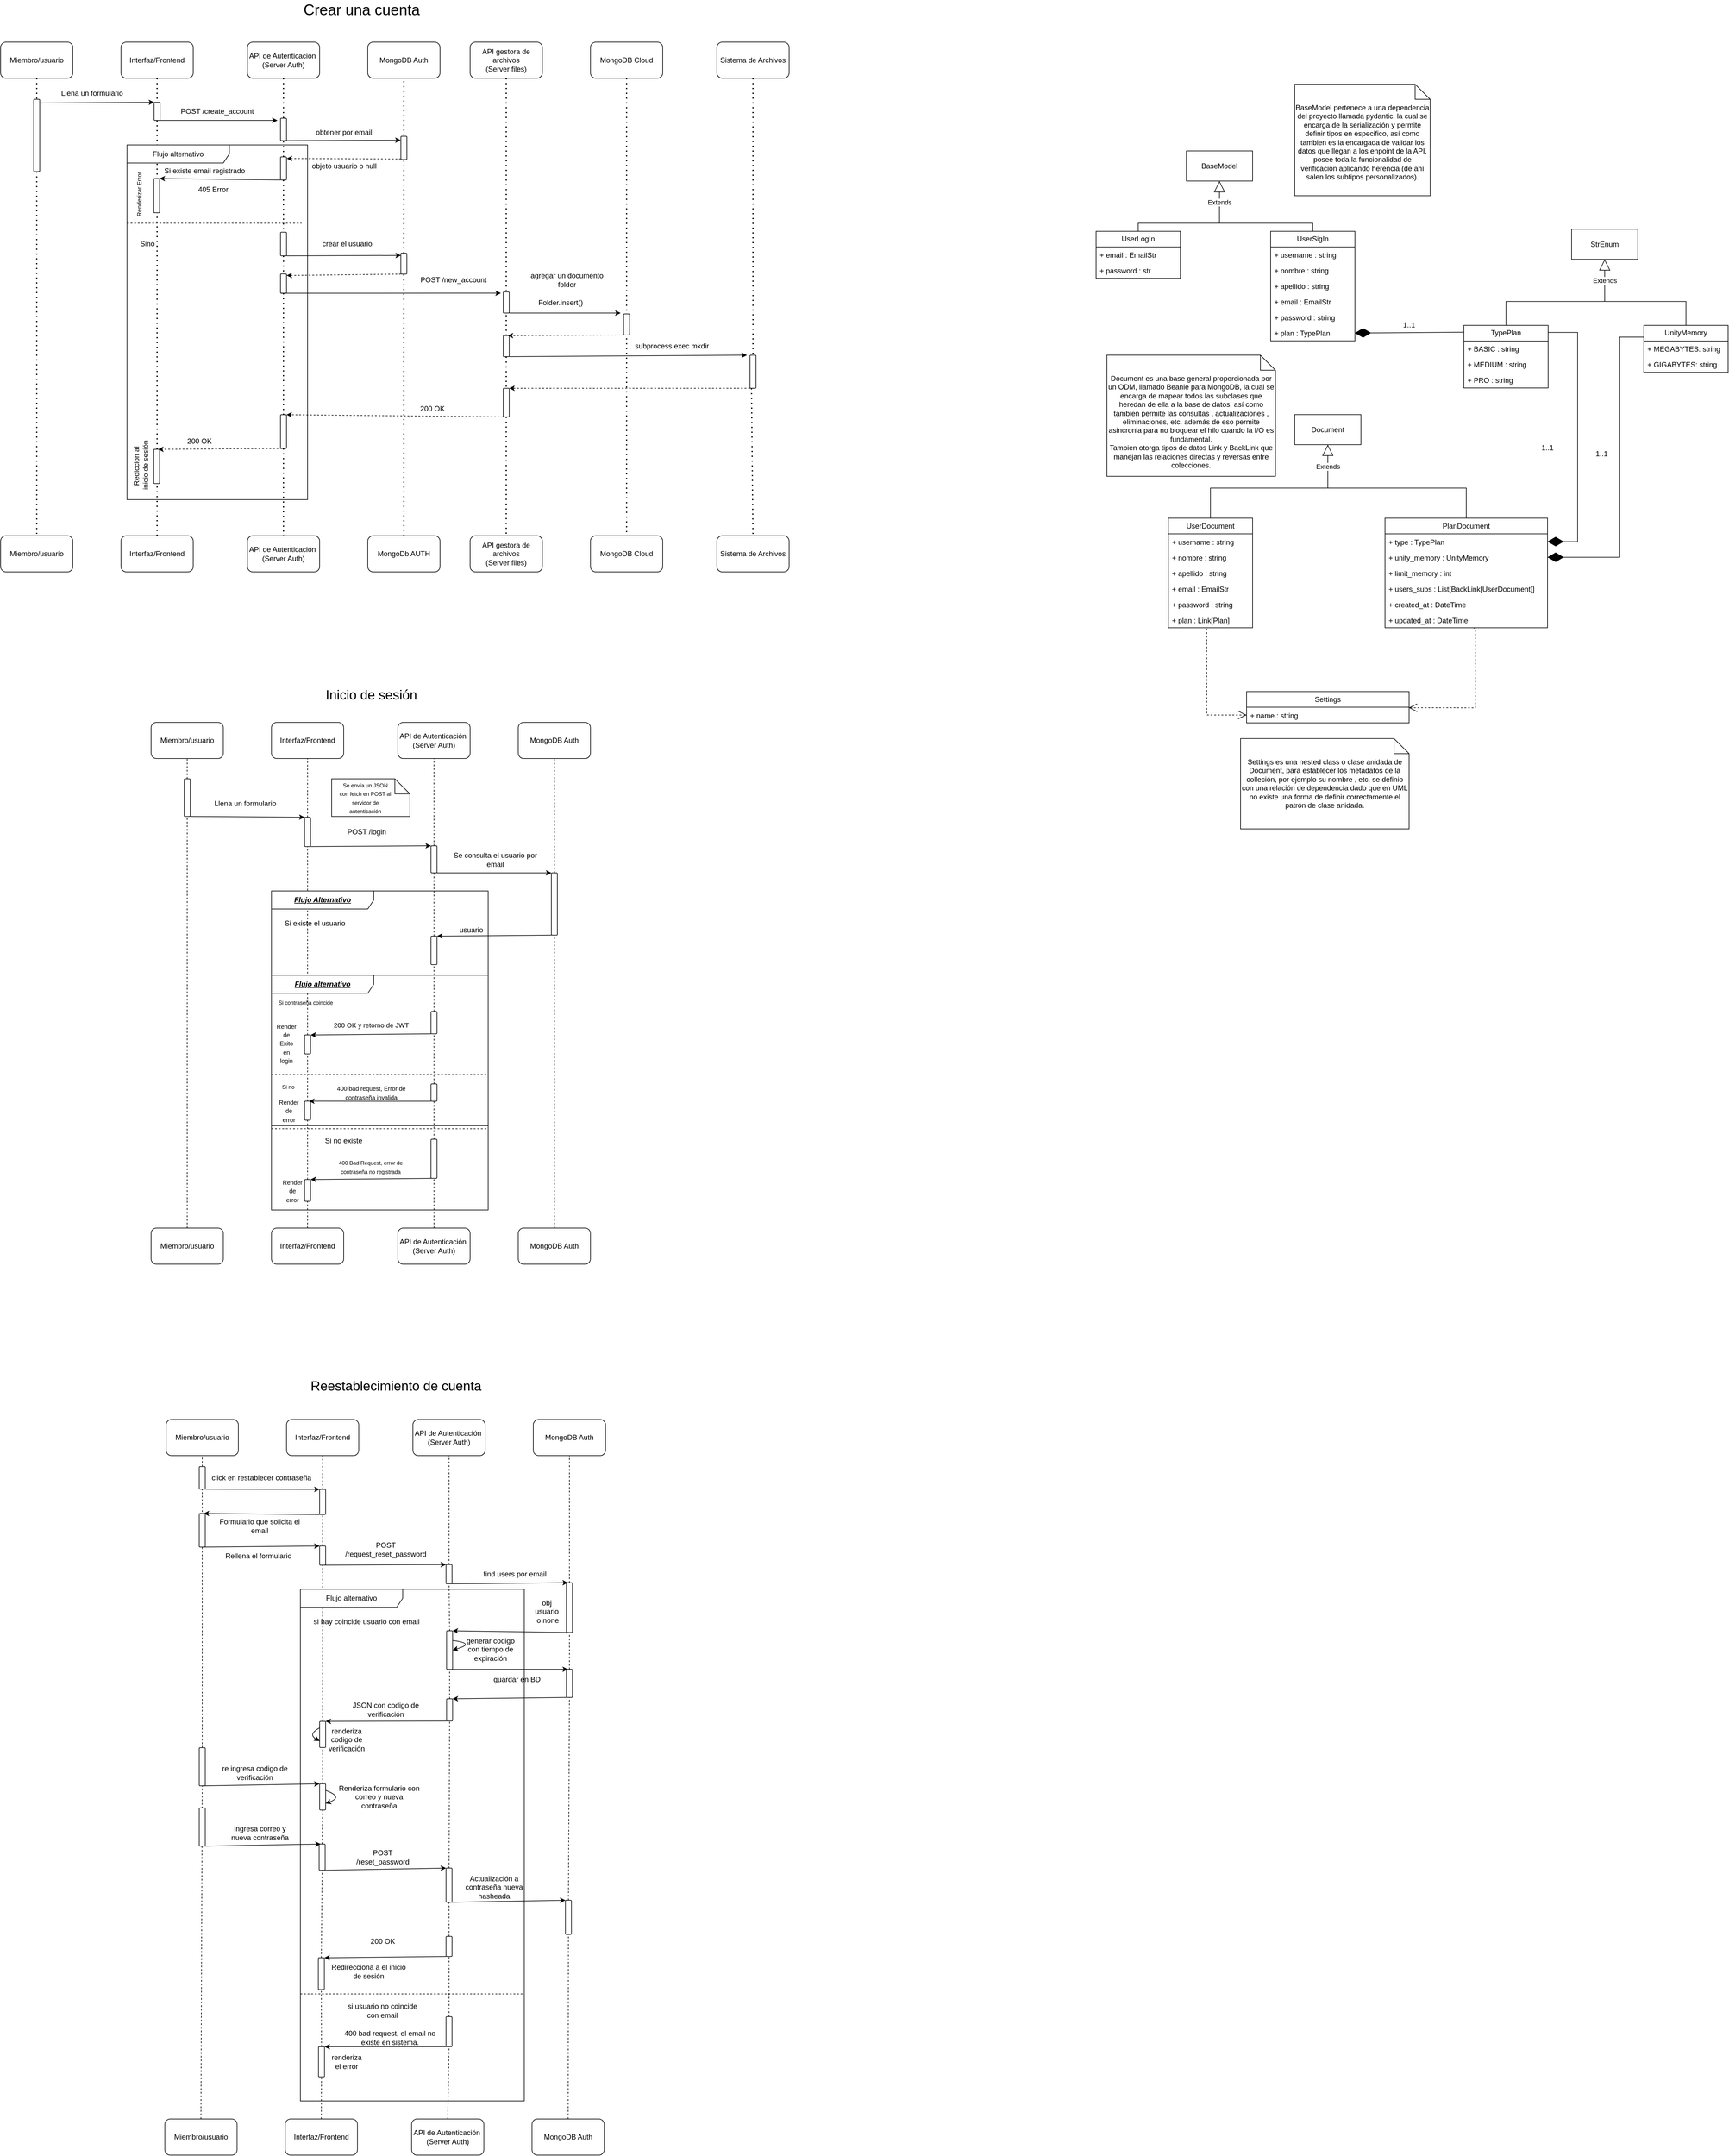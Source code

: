 <mxfile>
    <diagram name="Página-1" id="JDhl4lXXsC-M0LNHBiF1">
        <mxGraphModel dx="792" dy="435" grid="1" gridSize="10" guides="1" tooltips="1" connect="1" arrows="1" fold="1" page="1" pageScale="1" pageWidth="827" pageHeight="1169" math="0" shadow="0">
            <root>
                <mxCell id="0"/>
                <mxCell id="1" parent="0"/>
                <mxCell id="5qGD1oRil_xxfWdZ3Xh3-1" value="Miembro/usuario" style="rounded=1;whiteSpace=wrap;html=1;" parent="1" vertex="1">
                    <mxGeometry x="230" y="120" width="120" height="60" as="geometry"/>
                </mxCell>
                <mxCell id="5qGD1oRil_xxfWdZ3Xh3-2" value="Interfaz/Frontend" style="rounded=1;whiteSpace=wrap;html=1;" parent="1" vertex="1">
                    <mxGeometry x="430" y="120" width="120" height="60" as="geometry"/>
                </mxCell>
                <mxCell id="5qGD1oRil_xxfWdZ3Xh3-3" value="API de Autenticación&amp;nbsp;&lt;br&gt;(Server Auth)" style="rounded=1;whiteSpace=wrap;html=1;" parent="1" vertex="1">
                    <mxGeometry x="640" y="120" width="120" height="60" as="geometry"/>
                </mxCell>
                <mxCell id="5qGD1oRil_xxfWdZ3Xh3-4" value="API gestora de archivos&lt;br&gt;(Server files)" style="rounded=1;whiteSpace=wrap;html=1;" parent="1" vertex="1">
                    <mxGeometry x="1010" y="120" width="120" height="60" as="geometry"/>
                </mxCell>
                <mxCell id="5qGD1oRil_xxfWdZ3Xh3-5" value="Sistema de Archivos" style="rounded=1;whiteSpace=wrap;html=1;" parent="1" vertex="1">
                    <mxGeometry x="1420" y="120" width="120" height="60" as="geometry"/>
                </mxCell>
                <mxCell id="5qGD1oRil_xxfWdZ3Xh3-18" value="MongoDB Auth" style="rounded=1;whiteSpace=wrap;html=1;" parent="1" vertex="1">
                    <mxGeometry x="840" y="120" width="120" height="60" as="geometry"/>
                </mxCell>
                <mxCell id="5qGD1oRil_xxfWdZ3Xh3-19" value="MongoDB Cloud" style="rounded=1;whiteSpace=wrap;html=1;" parent="1" vertex="1">
                    <mxGeometry x="1210" y="120" width="120" height="60" as="geometry"/>
                </mxCell>
                <mxCell id="5qGD1oRil_xxfWdZ3Xh3-21" value="Miembro/usuario" style="rounded=1;whiteSpace=wrap;html=1;" parent="1" vertex="1">
                    <mxGeometry x="230" y="940" width="120" height="60" as="geometry"/>
                </mxCell>
                <mxCell id="5qGD1oRil_xxfWdZ3Xh3-22" value="Interfaz/Frontend" style="rounded=1;whiteSpace=wrap;html=1;" parent="1" vertex="1">
                    <mxGeometry x="430" y="940" width="120" height="60" as="geometry"/>
                </mxCell>
                <mxCell id="5qGD1oRil_xxfWdZ3Xh3-23" value="API de Autenticación&amp;nbsp;&lt;br&gt;(Server Auth)" style="rounded=1;whiteSpace=wrap;html=1;" parent="1" vertex="1">
                    <mxGeometry x="640" y="940" width="120" height="60" as="geometry"/>
                </mxCell>
                <mxCell id="5qGD1oRil_xxfWdZ3Xh3-24" value="API gestora de archivos&lt;br&gt;(Server files)" style="rounded=1;whiteSpace=wrap;html=1;" parent="1" vertex="1">
                    <mxGeometry x="1010" y="940" width="120" height="60" as="geometry"/>
                </mxCell>
                <mxCell id="5qGD1oRil_xxfWdZ3Xh3-25" value="Sistema de Archivos" style="rounded=1;whiteSpace=wrap;html=1;" parent="1" vertex="1">
                    <mxGeometry x="1420" y="940" width="120" height="60" as="geometry"/>
                </mxCell>
                <mxCell id="5qGD1oRil_xxfWdZ3Xh3-26" value="MongoDb AUTH" style="rounded=1;whiteSpace=wrap;html=1;" parent="1" vertex="1">
                    <mxGeometry x="840" y="940" width="120" height="60" as="geometry"/>
                </mxCell>
                <mxCell id="5qGD1oRil_xxfWdZ3Xh3-27" value="MongoDB Cloud" style="rounded=1;whiteSpace=wrap;html=1;" parent="1" vertex="1">
                    <mxGeometry x="1210" y="940" width="120" height="60" as="geometry"/>
                </mxCell>
                <mxCell id="5qGD1oRil_xxfWdZ3Xh3-31" value="" style="endArrow=none;dashed=1;html=1;dashPattern=1 3;strokeWidth=2;rounded=0;exitX=0;exitY=0.5;exitDx=0;exitDy=0;entryX=0.5;entryY=0;entryDx=0;entryDy=0;" parent="1" source="5qGD1oRil_xxfWdZ3Xh3-39" target="5qGD1oRil_xxfWdZ3Xh3-21" edge="1">
                    <mxGeometry width="50" height="50" relative="1" as="geometry">
                        <mxPoint x="530" y="380" as="sourcePoint"/>
                        <mxPoint x="580" y="330" as="targetPoint"/>
                    </mxGeometry>
                </mxCell>
                <mxCell id="5qGD1oRil_xxfWdZ3Xh3-32" value="" style="endArrow=none;dashed=1;html=1;dashPattern=1 3;strokeWidth=2;rounded=0;exitX=0;exitY=0.5;exitDx=0;exitDy=0;entryX=0.5;entryY=0;entryDx=0;entryDy=0;" parent="1" source="5qGD1oRil_xxfWdZ3Xh3-43" target="5qGD1oRil_xxfWdZ3Xh3-22" edge="1">
                    <mxGeometry width="50" height="50" relative="1" as="geometry">
                        <mxPoint x="710" y="350" as="sourcePoint"/>
                        <mxPoint x="490" y="1003.048" as="targetPoint"/>
                    </mxGeometry>
                </mxCell>
                <mxCell id="5qGD1oRil_xxfWdZ3Xh3-34" value="" style="endArrow=none;dashed=1;html=1;dashPattern=1 3;strokeWidth=2;rounded=0;exitX=0;exitY=0.5;exitDx=0;exitDy=0;entryX=0.5;entryY=0;entryDx=0;entryDy=0;" parent="1" source="CipsPqIhGQeJuf70R6U5-31" target="5qGD1oRil_xxfWdZ3Xh3-23" edge="1">
                    <mxGeometry width="50" height="50" relative="1" as="geometry">
                        <mxPoint x="940" y="480" as="sourcePoint"/>
                        <mxPoint x="990" y="430" as="targetPoint"/>
                    </mxGeometry>
                </mxCell>
                <mxCell id="5qGD1oRil_xxfWdZ3Xh3-35" value="" style="endArrow=none;dashed=1;html=1;dashPattern=1 3;strokeWidth=2;rounded=0;entryX=0.5;entryY=1;entryDx=0;entryDy=0;exitX=1;exitY=0.5;exitDx=0;exitDy=0;" parent="1" target="5qGD1oRil_xxfWdZ3Xh3-18" edge="1">
                    <mxGeometry width="50" height="50" relative="1" as="geometry">
                        <mxPoint x="900" y="275" as="sourcePoint"/>
                        <mxPoint x="1190" y="520" as="targetPoint"/>
                    </mxGeometry>
                </mxCell>
                <mxCell id="5qGD1oRil_xxfWdZ3Xh3-36" value="" style="endArrow=none;dashed=1;html=1;dashPattern=1 3;strokeWidth=2;rounded=0;exitX=1;exitY=0.5;exitDx=0;exitDy=0;entryX=0.5;entryY=0;entryDx=0;entryDy=0;" parent="1" source="CipsPqIhGQeJuf70R6U5-26" target="5qGD1oRil_xxfWdZ3Xh3-24" edge="1">
                    <mxGeometry width="50" height="50" relative="1" as="geometry">
                        <mxPoint x="1300" y="300" as="sourcePoint"/>
                        <mxPoint x="1350" y="250" as="targetPoint"/>
                    </mxGeometry>
                </mxCell>
                <mxCell id="5qGD1oRil_xxfWdZ3Xh3-37" value="" style="endArrow=none;dashed=1;html=1;dashPattern=1 3;strokeWidth=2;rounded=0;exitX=0.5;exitY=1;exitDx=0;exitDy=0;entryX=0.5;entryY=0;entryDx=0;entryDy=0;" parent="1" source="5qGD1oRil_xxfWdZ3Xh3-19" target="5qGD1oRil_xxfWdZ3Xh3-27" edge="1">
                    <mxGeometry width="50" height="50" relative="1" as="geometry">
                        <mxPoint x="1300" y="390" as="sourcePoint"/>
                        <mxPoint x="1350" y="340" as="targetPoint"/>
                    </mxGeometry>
                </mxCell>
                <mxCell id="5qGD1oRil_xxfWdZ3Xh3-38" value="" style="endArrow=none;dashed=1;html=1;dashPattern=1 3;strokeWidth=2;rounded=0;exitX=1;exitY=0.75;exitDx=0;exitDy=0;entryX=0.5;entryY=0;entryDx=0;entryDy=0;" parent="1" source="CipsPqIhGQeJuf70R6U5-24" target="5qGD1oRil_xxfWdZ3Xh3-25" edge="1">
                    <mxGeometry width="50" height="50" relative="1" as="geometry">
                        <mxPoint x="1360" y="350" as="sourcePoint"/>
                        <mxPoint x="1410" y="300" as="targetPoint"/>
                    </mxGeometry>
                </mxCell>
                <mxCell id="5qGD1oRil_xxfWdZ3Xh3-41" value="" style="endArrow=none;dashed=1;html=1;dashPattern=1 3;strokeWidth=2;rounded=0;exitX=0.5;exitY=1;exitDx=0;exitDy=0;entryX=1;entryY=0.5;entryDx=0;entryDy=0;" parent="1" source="5qGD1oRil_xxfWdZ3Xh3-1" target="5qGD1oRil_xxfWdZ3Xh3-39" edge="1">
                    <mxGeometry width="50" height="50" relative="1" as="geometry">
                        <mxPoint x="290" y="180" as="sourcePoint"/>
                        <mxPoint x="290" y="1010" as="targetPoint"/>
                    </mxGeometry>
                </mxCell>
                <mxCell id="5qGD1oRil_xxfWdZ3Xh3-39" value="" style="rounded=1;whiteSpace=wrap;html=1;rotation=-90;" parent="1" vertex="1">
                    <mxGeometry x="230" y="270" width="120" height="10" as="geometry"/>
                </mxCell>
                <mxCell id="5qGD1oRil_xxfWdZ3Xh3-42" value="" style="endArrow=classic;html=1;rounded=0;exitX=0.949;exitY=1;exitDx=0;exitDy=0;entryX=1;entryY=0;entryDx=0;entryDy=0;exitPerimeter=0;" parent="1" source="5qGD1oRil_xxfWdZ3Xh3-39" target="5qGD1oRil_xxfWdZ3Xh3-43" edge="1">
                    <mxGeometry width="50" height="50" relative="1" as="geometry">
                        <mxPoint x="510" y="460" as="sourcePoint"/>
                        <mxPoint x="480" y="225" as="targetPoint"/>
                    </mxGeometry>
                </mxCell>
                <mxCell id="5qGD1oRil_xxfWdZ3Xh3-44" value="" style="endArrow=none;dashed=1;html=1;dashPattern=1 3;strokeWidth=2;rounded=0;exitX=0.5;exitY=1;exitDx=0;exitDy=0;entryX=1;entryY=0.5;entryDx=0;entryDy=0;" parent="1" source="5qGD1oRil_xxfWdZ3Xh3-2" target="5qGD1oRil_xxfWdZ3Xh3-43" edge="1">
                    <mxGeometry width="50" height="50" relative="1" as="geometry">
                        <mxPoint x="490" y="180" as="sourcePoint"/>
                        <mxPoint x="490" y="1010" as="targetPoint"/>
                    </mxGeometry>
                </mxCell>
                <mxCell id="5qGD1oRil_xxfWdZ3Xh3-43" value="" style="rounded=1;whiteSpace=wrap;html=1;rotation=-90;" parent="1" vertex="1">
                    <mxGeometry x="475" y="230" width="30" height="10" as="geometry"/>
                </mxCell>
                <mxCell id="5qGD1oRil_xxfWdZ3Xh3-45" value="Llena un formulario" style="text;html=1;align=center;verticalAlign=middle;whiteSpace=wrap;rounded=0;" parent="1" vertex="1">
                    <mxGeometry x="320" y="190" width="124" height="30" as="geometry"/>
                </mxCell>
                <mxCell id="5qGD1oRil_xxfWdZ3Xh3-46" value="" style="endArrow=classic;html=1;rounded=0;exitX=0;exitY=1;exitDx=0;exitDy=0;" parent="1" source="5qGD1oRil_xxfWdZ3Xh3-43" edge="1">
                    <mxGeometry width="50" height="50" relative="1" as="geometry">
                        <mxPoint x="540" y="300" as="sourcePoint"/>
                        <mxPoint x="690" y="250" as="targetPoint"/>
                    </mxGeometry>
                </mxCell>
                <mxCell id="5qGD1oRil_xxfWdZ3Xh3-48" value="POST /create_account" style="text;html=1;align=center;verticalAlign=middle;whiteSpace=wrap;rounded=0;" parent="1" vertex="1">
                    <mxGeometry x="525" y="225" width="130" height="20" as="geometry"/>
                </mxCell>
                <mxCell id="5qGD1oRil_xxfWdZ3Xh3-52" value="" style="endArrow=none;dashed=1;html=1;dashPattern=1 3;strokeWidth=2;rounded=0;entryX=0;entryY=0.5;entryDx=0;entryDy=0;exitX=1;exitY=0.5;exitDx=0;exitDy=0;" parent="1" source="CipsPqIhGQeJuf70R6U5-4" edge="1">
                    <mxGeometry width="50" height="50" relative="1" as="geometry">
                        <mxPoint x="900" y="1010" as="sourcePoint"/>
                        <mxPoint x="900" y="314.06" as="targetPoint"/>
                    </mxGeometry>
                </mxCell>
                <mxCell id="5qGD1oRil_xxfWdZ3Xh3-64" value="" style="endArrow=none;dashed=1;html=1;dashPattern=1 3;strokeWidth=2;rounded=0;exitX=0.5;exitY=1;exitDx=0;exitDy=0;entryX=1;entryY=0.5;entryDx=0;entryDy=0;" parent="1" source="5qGD1oRil_xxfWdZ3Xh3-3" edge="1">
                    <mxGeometry width="50" height="50" relative="1" as="geometry">
                        <mxPoint x="700" y="180" as="sourcePoint"/>
                        <mxPoint x="700.005" y="246.255" as="targetPoint"/>
                    </mxGeometry>
                </mxCell>
                <mxCell id="5qGD1oRil_xxfWdZ3Xh3-63" value="" style="rounded=1;whiteSpace=wrap;html=1;rotation=-90;" parent="1" vertex="1">
                    <mxGeometry x="680.8" y="324.83" width="38.41" height="10" as="geometry"/>
                </mxCell>
                <mxCell id="5qGD1oRil_xxfWdZ3Xh3-65" value="" style="endArrow=classic;html=1;rounded=0;entryX=0.931;entryY=1.039;entryDx=0;entryDy=0;exitX=0;exitY=0;exitDx=0;exitDy=0;entryPerimeter=0;dashed=1;" parent="1" target="5qGD1oRil_xxfWdZ3Xh3-63" edge="1">
                    <mxGeometry width="50" height="50" relative="1" as="geometry">
                        <mxPoint x="895" y="314.06" as="sourcePoint"/>
                        <mxPoint x="820" y="290" as="targetPoint"/>
                    </mxGeometry>
                </mxCell>
                <mxCell id="5qGD1oRil_xxfWdZ3Xh3-67" value="" style="endArrow=none;dashed=1;html=1;dashPattern=1 3;strokeWidth=2;rounded=0;entryX=0;entryY=0.5;entryDx=0;entryDy=0;exitX=1;exitY=0.5;exitDx=0;exitDy=0;" parent="1" source="5qGD1oRil_xxfWdZ3Xh3-63" edge="1">
                    <mxGeometry width="50" height="50" relative="1" as="geometry">
                        <mxPoint x="780" y="330" as="sourcePoint"/>
                        <mxPoint x="700.005" y="275.005" as="targetPoint"/>
                    </mxGeometry>
                </mxCell>
                <mxCell id="5qGD1oRil_xxfWdZ3Xh3-71" value="" style="rounded=1;whiteSpace=wrap;html=1;rotation=-90;" parent="1" vertex="1">
                    <mxGeometry x="880.71" y="290.7" width="38.59" height="10" as="geometry"/>
                </mxCell>
                <mxCell id="5qGD1oRil_xxfWdZ3Xh3-72" value="" style="rounded=1;whiteSpace=wrap;html=1;rotation=-90;" parent="1" vertex="1">
                    <mxGeometry x="681.41" y="260" width="37.19" height="10" as="geometry"/>
                </mxCell>
                <mxCell id="5qGD1oRil_xxfWdZ3Xh3-73" value="" style="endArrow=classic;html=1;rounded=0;exitX=0;exitY=1;exitDx=0;exitDy=0;entryX=0.834;entryY=-0.04;entryDx=0;entryDy=0;entryPerimeter=0;" parent="1" source="5qGD1oRil_xxfWdZ3Xh3-72" target="5qGD1oRil_xxfWdZ3Xh3-71" edge="1">
                    <mxGeometry width="50" height="50" relative="1" as="geometry">
                        <mxPoint x="820" y="250" as="sourcePoint"/>
                        <mxPoint x="870" y="200" as="targetPoint"/>
                    </mxGeometry>
                </mxCell>
                <mxCell id="5qGD1oRil_xxfWdZ3Xh3-74" value="obtener por email" style="text;html=1;align=center;verticalAlign=middle;whiteSpace=wrap;rounded=0;" parent="1" vertex="1">
                    <mxGeometry x="740" y="260" width="121.4" height="20" as="geometry"/>
                </mxCell>
                <mxCell id="5qGD1oRil_xxfWdZ3Xh3-75" value="objeto usuario o null" style="text;html=1;align=center;verticalAlign=middle;whiteSpace=wrap;rounded=0;" parent="1" vertex="1">
                    <mxGeometry x="730.7" y="320" width="140" height="12.82" as="geometry"/>
                </mxCell>
                <mxCell id="5qGD1oRil_xxfWdZ3Xh3-77" value="Flujo alternativo" style="shape=umlFrame;whiteSpace=wrap;html=1;pointerEvents=0;recursiveResize=0;container=1;collapsible=0;width=170;" parent="1" vertex="1">
                    <mxGeometry x="440" y="290.7" width="300" height="589.3" as="geometry"/>
                </mxCell>
                <mxCell id="5qGD1oRil_xxfWdZ3Xh3-78" value="Si existe email registrado" style="text;html=1;" parent="5qGD1oRil_xxfWdZ3Xh3-77" vertex="1">
                    <mxGeometry width="150" height="20" relative="1" as="geometry">
                        <mxPoint x="60" y="29" as="offset"/>
                    </mxGeometry>
                </mxCell>
                <mxCell id="5qGD1oRil_xxfWdZ3Xh3-79" value="Sino" style="line;strokeWidth=1;dashed=1;labelPosition=center;verticalLabelPosition=bottom;align=left;verticalAlign=top;spacingLeft=20;spacingTop=15;html=1;whiteSpace=wrap;" parent="5qGD1oRil_xxfWdZ3Xh3-77" vertex="1">
                    <mxGeometry y="125" width="290" height="10" as="geometry"/>
                </mxCell>
                <mxCell id="5qGD1oRil_xxfWdZ3Xh3-81" value="" style="rounded=1;whiteSpace=wrap;html=1;rotation=-90;" parent="5qGD1oRil_xxfWdZ3Xh3-77" vertex="1">
                    <mxGeometry x="20.88" y="79.47" width="56.81" height="9.65" as="geometry"/>
                </mxCell>
                <mxCell id="5qGD1oRil_xxfWdZ3Xh3-83" value="405 Error&amp;nbsp;" style="text;html=1;align=center;verticalAlign=middle;whiteSpace=wrap;rounded=0;" parent="5qGD1oRil_xxfWdZ3Xh3-77" vertex="1">
                    <mxGeometry x="115" y="59.12" width="60" height="30" as="geometry"/>
                </mxCell>
                <mxCell id="5qGD1oRil_xxfWdZ3Xh3-86" value="" style="rounded=1;whiteSpace=wrap;html=1;rotation=-90;" parent="5qGD1oRil_xxfWdZ3Xh3-77" vertex="1">
                    <mxGeometry x="240.4" y="159.7" width="39.21" height="10" as="geometry"/>
                </mxCell>
                <mxCell id="CipsPqIhGQeJuf70R6U5-10" value="" style="rounded=1;whiteSpace=wrap;html=1;rotation=-90;" parent="5qGD1oRil_xxfWdZ3Xh3-77" vertex="1">
                    <mxGeometry x="20.88" y="529.3" width="56.81" height="9.65" as="geometry"/>
                </mxCell>
                <mxCell id="CipsPqIhGQeJuf70R6U5-7" value="" style="rounded=1;whiteSpace=wrap;html=1;rotation=-90;" parent="5qGD1oRil_xxfWdZ3Xh3-77" vertex="1">
                    <mxGeometry x="243.92" y="225.37" width="32.15" height="10" as="geometry"/>
                </mxCell>
                <mxCell id="CipsPqIhGQeJuf70R6U5-8" value="" style="endArrow=none;dashed=1;html=1;dashPattern=1 3;strokeWidth=2;rounded=0;exitX=0;exitY=0.5;exitDx=0;exitDy=0;entryX=1;entryY=0.5;entryDx=0;entryDy=0;" parent="5qGD1oRil_xxfWdZ3Xh3-77" source="5qGD1oRil_xxfWdZ3Xh3-86" target="CipsPqIhGQeJuf70R6U5-7" edge="1">
                    <mxGeometry width="50" height="50" relative="1" as="geometry">
                        <mxPoint x="260" y="184.3" as="sourcePoint"/>
                        <mxPoint x="260" y="719.3" as="targetPoint"/>
                    </mxGeometry>
                </mxCell>
                <mxCell id="CipsPqIhGQeJuf70R6U5-11" value="" style="endArrow=classic;html=1;rounded=0;exitX=0;exitY=0;exitDx=0;exitDy=0;" parent="5qGD1oRil_xxfWdZ3Xh3-77" source="CipsPqIhGQeJuf70R6U5-7" edge="1">
                    <mxGeometry width="50" height="50" relative="1" as="geometry">
                        <mxPoint x="200" y="259.3" as="sourcePoint"/>
                        <mxPoint x="621.067" y="246.3" as="targetPoint"/>
                    </mxGeometry>
                </mxCell>
                <mxCell id="CipsPqIhGQeJuf70R6U5-38" value="Rediccion al&lt;div&gt;&amp;nbsp;inicio de sesión&lt;/div&gt;" style="text;html=1;align=center;verticalAlign=middle;resizable=0;points=[];autosize=1;strokeColor=none;fillColor=none;rotation=-90;" parent="5qGD1oRil_xxfWdZ3Xh3-77" vertex="1">
                    <mxGeometry x="-32.31" y="514.13" width="110" height="40" as="geometry"/>
                </mxCell>
                <mxCell id="5qGD1oRil_xxfWdZ3Xh3-82" value="" style="endArrow=classic;html=1;rounded=0;entryX=1;entryY=1;entryDx=0;entryDy=0;exitX=0;exitY=0;exitDx=0;exitDy=0;" parent="1" source="5qGD1oRil_xxfWdZ3Xh3-63" target="5qGD1oRil_xxfWdZ3Xh3-81" edge="1">
                    <mxGeometry width="50" height="50" relative="1" as="geometry">
                        <mxPoint x="590" y="410" as="sourcePoint"/>
                        <mxPoint x="640" y="360" as="targetPoint"/>
                    </mxGeometry>
                </mxCell>
                <mxCell id="5qGD1oRil_xxfWdZ3Xh3-87" value="" style="endArrow=none;dashed=1;html=1;dashPattern=1 3;strokeWidth=2;rounded=0;exitX=0;exitY=0.5;exitDx=0;exitDy=0;entryX=1;entryY=0.5;entryDx=0;entryDy=0;" parent="1" source="5qGD1oRil_xxfWdZ3Xh3-63" target="5qGD1oRil_xxfWdZ3Xh3-86" edge="1">
                    <mxGeometry width="50" height="50" relative="1" as="geometry">
                        <mxPoint x="700" y="349" as="sourcePoint"/>
                        <mxPoint x="700" y="1010" as="targetPoint"/>
                    </mxGeometry>
                </mxCell>
                <mxCell id="CipsPqIhGQeJuf70R6U5-3" value="" style="endArrow=classic;html=1;rounded=0;exitX=0;exitY=1;exitDx=0;exitDy=0;entryX=0.889;entryY=0.016;entryDx=0;entryDy=0;entryPerimeter=0;" parent="1" source="5qGD1oRil_xxfWdZ3Xh3-86" target="CipsPqIhGQeJuf70R6U5-4" edge="1">
                    <mxGeometry width="50" height="50" relative="1" as="geometry">
                        <mxPoint x="670" y="410" as="sourcePoint"/>
                        <mxPoint x="890" y="474" as="targetPoint"/>
                    </mxGeometry>
                </mxCell>
                <mxCell id="CipsPqIhGQeJuf70R6U5-5" value="" style="endArrow=none;dashed=1;html=1;dashPattern=1 3;strokeWidth=2;rounded=0;entryX=0;entryY=0.5;entryDx=0;entryDy=0;exitX=0.5;exitY=0;exitDx=0;exitDy=0;" parent="1" source="5qGD1oRil_xxfWdZ3Xh3-26" target="CipsPqIhGQeJuf70R6U5-4" edge="1">
                    <mxGeometry width="50" height="50" relative="1" as="geometry">
                        <mxPoint x="900" y="1010" as="sourcePoint"/>
                        <mxPoint x="900" y="314.06" as="targetPoint"/>
                    </mxGeometry>
                </mxCell>
                <mxCell id="CipsPqIhGQeJuf70R6U5-4" value="" style="rounded=1;whiteSpace=wrap;html=1;rotation=-90;" parent="1" vertex="1">
                    <mxGeometry x="882.51" y="482.87" width="34.82" height="10" as="geometry"/>
                </mxCell>
                <mxCell id="CipsPqIhGQeJuf70R6U5-6" value="crear el usuario" style="text;html=1;align=center;verticalAlign=middle;whiteSpace=wrap;rounded=0;" parent="1" vertex="1">
                    <mxGeometry x="751.4" y="440" width="110" height="30" as="geometry"/>
                </mxCell>
                <mxCell id="CipsPqIhGQeJuf70R6U5-9" value="" style="endArrow=classic;html=1;rounded=0;entryX=0.918;entryY=1.029;entryDx=0;entryDy=0;exitX=0;exitY=0;exitDx=0;exitDy=0;entryPerimeter=0;dashed=1;" parent="1" source="CipsPqIhGQeJuf70R6U5-4" target="CipsPqIhGQeJuf70R6U5-7" edge="1">
                    <mxGeometry width="50" height="50" relative="1" as="geometry">
                        <mxPoint x="830" y="540" as="sourcePoint"/>
                        <mxPoint x="880" y="490" as="targetPoint"/>
                    </mxGeometry>
                </mxCell>
                <mxCell id="CipsPqIhGQeJuf70R6U5-14" value="" style="rounded=1;whiteSpace=wrap;html=1;rotation=90;" parent="1" vertex="1">
                    <mxGeometry x="1052.5" y="547.5" width="35" height="10" as="geometry"/>
                </mxCell>
                <mxCell id="CipsPqIhGQeJuf70R6U5-15" value="POST /new_account" style="text;html=1;align=center;verticalAlign=middle;resizable=0;points=[];autosize=1;strokeColor=none;fillColor=none;" parent="1" vertex="1">
                    <mxGeometry x="917.33" y="500" width="130" height="30" as="geometry"/>
                </mxCell>
                <mxCell id="CipsPqIhGQeJuf70R6U5-16" value="" style="endArrow=classic;html=1;rounded=0;exitX=1;exitY=0;exitDx=0;exitDy=0;" parent="1" source="CipsPqIhGQeJuf70R6U5-14" edge="1">
                    <mxGeometry width="50" height="50" relative="1" as="geometry">
                        <mxPoint x="1110" y="420" as="sourcePoint"/>
                        <mxPoint x="1260" y="570" as="targetPoint"/>
                    </mxGeometry>
                </mxCell>
                <mxCell id="CipsPqIhGQeJuf70R6U5-17" value="agregar un documento folder" style="text;html=1;align=center;verticalAlign=middle;whiteSpace=wrap;rounded=0;" parent="1" vertex="1">
                    <mxGeometry x="1101" y="500" width="140" height="30" as="geometry"/>
                </mxCell>
                <mxCell id="CipsPqIhGQeJuf70R6U5-19" value="" style="endArrow=none;dashed=1;html=1;dashPattern=1 3;strokeWidth=2;rounded=0;exitX=0.5;exitY=1;exitDx=0;exitDy=0;" parent="1" source="5qGD1oRil_xxfWdZ3Xh3-4" edge="1">
                    <mxGeometry width="50" height="50" relative="1" as="geometry">
                        <mxPoint x="1070" y="180" as="sourcePoint"/>
                        <mxPoint x="1070" y="540" as="targetPoint"/>
                    </mxGeometry>
                </mxCell>
                <mxCell id="CipsPqIhGQeJuf70R6U5-18" value="" style="rounded=1;whiteSpace=wrap;html=1;rotation=90;" parent="1" vertex="1">
                    <mxGeometry x="1052.5" y="620" width="35" height="10" as="geometry"/>
                </mxCell>
                <mxCell id="CipsPqIhGQeJuf70R6U5-20" value="" style="rounded=1;whiteSpace=wrap;html=1;rotation=90;" parent="1" vertex="1">
                    <mxGeometry x="1252.5" y="584" width="35" height="10" as="geometry"/>
                </mxCell>
                <mxCell id="CipsPqIhGQeJuf70R6U5-21" value="" style="endArrow=classic;html=1;rounded=0;entryX=0;entryY=0.25;entryDx=0;entryDy=0;exitX=1;exitY=1;exitDx=0;exitDy=0;dashed=1;" parent="1" source="CipsPqIhGQeJuf70R6U5-20" target="CipsPqIhGQeJuf70R6U5-18" edge="1">
                    <mxGeometry width="50" height="50" relative="1" as="geometry">
                        <mxPoint x="1280" y="630" as="sourcePoint"/>
                        <mxPoint x="1330" y="580" as="targetPoint"/>
                    </mxGeometry>
                </mxCell>
                <mxCell id="CipsPqIhGQeJuf70R6U5-22" value="" style="endArrow=classic;html=1;rounded=0;exitX=1;exitY=0;exitDx=0;exitDy=0;" parent="1" source="CipsPqIhGQeJuf70R6U5-18" edge="1">
                    <mxGeometry width="50" height="50" relative="1" as="geometry">
                        <mxPoint x="1200" y="620" as="sourcePoint"/>
                        <mxPoint x="1470" y="640" as="targetPoint"/>
                    </mxGeometry>
                </mxCell>
                <mxCell id="CipsPqIhGQeJuf70R6U5-25" value="" style="endArrow=none;dashed=1;html=1;dashPattern=1 3;strokeWidth=2;rounded=0;exitX=0.5;exitY=1;exitDx=0;exitDy=0;entryX=0;entryY=0.5;entryDx=0;entryDy=0;" parent="1" source="5qGD1oRil_xxfWdZ3Xh3-5" target="CipsPqIhGQeJuf70R6U5-24" edge="1">
                    <mxGeometry width="50" height="50" relative="1" as="geometry">
                        <mxPoint x="1480" y="180" as="sourcePoint"/>
                        <mxPoint x="1480" y="1010" as="targetPoint"/>
                    </mxGeometry>
                </mxCell>
                <mxCell id="CipsPqIhGQeJuf70R6U5-24" value="" style="rounded=1;whiteSpace=wrap;html=1;rotation=90;" parent="1" vertex="1">
                    <mxGeometry x="1452.5" y="662.5" width="55" height="10" as="geometry"/>
                </mxCell>
                <mxCell id="CipsPqIhGQeJuf70R6U5-27" value="" style="endArrow=none;dashed=1;html=1;dashPattern=1 3;strokeWidth=2;rounded=0;exitX=1;exitY=0.5;exitDx=0;exitDy=0;entryX=0;entryY=0.5;entryDx=0;entryDy=0;" parent="1" source="CipsPqIhGQeJuf70R6U5-18" target="CipsPqIhGQeJuf70R6U5-26" edge="1">
                    <mxGeometry width="50" height="50" relative="1" as="geometry">
                        <mxPoint x="1070" y="643" as="sourcePoint"/>
                        <mxPoint x="1070" y="1010" as="targetPoint"/>
                    </mxGeometry>
                </mxCell>
                <mxCell id="CipsPqIhGQeJuf70R6U5-26" value="" style="rounded=1;whiteSpace=wrap;html=1;rotation=90;" parent="1" vertex="1">
                    <mxGeometry x="1046.25" y="713.75" width="47.5" height="10" as="geometry"/>
                </mxCell>
                <mxCell id="CipsPqIhGQeJuf70R6U5-28" value="" style="endArrow=classic;html=1;rounded=0;entryX=0;entryY=0;entryDx=0;entryDy=0;exitX=1;exitY=1;exitDx=0;exitDy=0;dashed=1;" parent="1" source="CipsPqIhGQeJuf70R6U5-24" target="CipsPqIhGQeJuf70R6U5-26" edge="1">
                    <mxGeometry width="50" height="50" relative="1" as="geometry">
                        <mxPoint x="1210" y="700" as="sourcePoint"/>
                        <mxPoint x="1260" y="650" as="targetPoint"/>
                    </mxGeometry>
                </mxCell>
                <mxCell id="CipsPqIhGQeJuf70R6U5-30" value="&lt;font style=&quot;font-size: 10px;&quot;&gt;Renderizar Error&lt;/font&gt;" style="text;html=1;align=center;verticalAlign=middle;resizable=0;points=[];autosize=1;strokeColor=none;fillColor=none;rotation=-90;" parent="1" vertex="1">
                    <mxGeometry x="410" y="358" width="100" height="30" as="geometry"/>
                </mxCell>
                <mxCell id="CipsPqIhGQeJuf70R6U5-31" value="" style="rounded=1;whiteSpace=wrap;html=1;rotation=-90;" parent="1" vertex="1">
                    <mxGeometry x="671.96" y="761.96" width="56.07" height="10" as="geometry"/>
                </mxCell>
                <mxCell id="CipsPqIhGQeJuf70R6U5-32" value="" style="endArrow=none;dashed=1;html=1;dashPattern=1 3;strokeWidth=2;rounded=0;exitX=0;exitY=0.5;exitDx=0;exitDy=0;entryX=1;entryY=0.5;entryDx=0;entryDy=0;" parent="1" source="CipsPqIhGQeJuf70R6U5-7" target="CipsPqIhGQeJuf70R6U5-31" edge="1">
                    <mxGeometry width="50" height="50" relative="1" as="geometry">
                        <mxPoint x="700" y="537" as="sourcePoint"/>
                        <mxPoint x="700" y="1010" as="targetPoint"/>
                    </mxGeometry>
                </mxCell>
                <mxCell id="CipsPqIhGQeJuf70R6U5-33" value="" style="endArrow=classic;html=1;rounded=0;exitX=1;exitY=1;exitDx=0;exitDy=0;entryX=1;entryY=1;entryDx=0;entryDy=0;dashed=1;" parent="1" source="CipsPqIhGQeJuf70R6U5-26" target="CipsPqIhGQeJuf70R6U5-31" edge="1">
                    <mxGeometry width="50" height="50" relative="1" as="geometry">
                        <mxPoint x="1070" y="740" as="sourcePoint"/>
                        <mxPoint x="710" y="740" as="targetPoint"/>
                    </mxGeometry>
                </mxCell>
                <mxCell id="CipsPqIhGQeJuf70R6U5-35" value="" style="endArrow=classic;html=1;rounded=0;entryX=1;entryY=0.75;entryDx=0;entryDy=0;exitX=0;exitY=0.25;exitDx=0;exitDy=0;dashed=1;" parent="1" source="CipsPqIhGQeJuf70R6U5-31" target="CipsPqIhGQeJuf70R6U5-10" edge="1">
                    <mxGeometry width="50" height="50" relative="1" as="geometry">
                        <mxPoint x="660" y="800" as="sourcePoint"/>
                        <mxPoint x="710" y="750" as="targetPoint"/>
                    </mxGeometry>
                </mxCell>
                <mxCell id="CipsPqIhGQeJuf70R6U5-36" value="200 OK" style="text;html=1;align=center;verticalAlign=middle;resizable=0;points=[];autosize=1;strokeColor=none;fillColor=none;" parent="1" vertex="1">
                    <mxGeometry x="530" y="768" width="60" height="30" as="geometry"/>
                </mxCell>
                <mxCell id="CipsPqIhGQeJuf70R6U5-39" value="" style="endArrow=none;dashed=1;html=1;dashPattern=1 3;strokeWidth=2;rounded=0;exitX=0;exitY=0.5;exitDx=0;exitDy=0;entryX=1;entryY=0.5;entryDx=0;entryDy=0;" parent="1" source="CipsPqIhGQeJuf70R6U5-18" target="CipsPqIhGQeJuf70R6U5-14" edge="1">
                    <mxGeometry width="50" height="50" relative="1" as="geometry">
                        <mxPoint x="1090" y="660" as="sourcePoint"/>
                        <mxPoint x="1140" y="610" as="targetPoint"/>
                    </mxGeometry>
                </mxCell>
                <mxCell id="CipsPqIhGQeJuf70R6U5-40" value="subprocess.exec mkdir" style="text;html=1;align=center;verticalAlign=middle;resizable=0;points=[];autosize=1;strokeColor=none;fillColor=none;" parent="1" vertex="1">
                    <mxGeometry x="1270" y="610" width="150" height="30" as="geometry"/>
                </mxCell>
                <mxCell id="CipsPqIhGQeJuf70R6U5-41" value="Folder.insert()" style="text;html=1;align=center;verticalAlign=middle;resizable=0;points=[];autosize=1;strokeColor=none;fillColor=none;" parent="1" vertex="1">
                    <mxGeometry x="1110" y="537.5" width="100" height="30" as="geometry"/>
                </mxCell>
                <mxCell id="CipsPqIhGQeJuf70R6U5-42" value="200 OK" style="text;html=1;align=center;verticalAlign=middle;resizable=0;points=[];autosize=1;strokeColor=none;fillColor=none;" parent="1" vertex="1">
                    <mxGeometry x="917.33" y="713.75" width="60" height="30" as="geometry"/>
                </mxCell>
                <mxCell id="Yf5GDBuyIGuxIvm1wJj_-1" value="&lt;font style=&quot;font-size: 25px;&quot;&gt;Crear una cuenta&lt;/font&gt;" style="text;html=1;align=center;verticalAlign=middle;whiteSpace=wrap;rounded=0;" parent="1" vertex="1">
                    <mxGeometry x="710" y="50" width="240" height="30" as="geometry"/>
                </mxCell>
                <mxCell id="Yf5GDBuyIGuxIvm1wJj_-2" value="Miembro/usuario" style="rounded=1;whiteSpace=wrap;html=1;" parent="1" vertex="1">
                    <mxGeometry x="480" y="1250" width="120" height="60" as="geometry"/>
                </mxCell>
                <mxCell id="Yf5GDBuyIGuxIvm1wJj_-3" value="Interfaz/Frontend" style="rounded=1;whiteSpace=wrap;html=1;" parent="1" vertex="1">
                    <mxGeometry x="680" y="1250" width="120" height="60" as="geometry"/>
                </mxCell>
                <mxCell id="Yf5GDBuyIGuxIvm1wJj_-4" value="API de Autenticación&amp;nbsp;&lt;br&gt;(Server Auth)" style="rounded=1;whiteSpace=wrap;html=1;" parent="1" vertex="1">
                    <mxGeometry x="890" y="1250" width="120" height="60" as="geometry"/>
                </mxCell>
                <mxCell id="Yf5GDBuyIGuxIvm1wJj_-7" value="MongoDB Auth" style="rounded=1;whiteSpace=wrap;html=1;" parent="1" vertex="1">
                    <mxGeometry x="1090" y="1250" width="120" height="60" as="geometry"/>
                </mxCell>
                <mxCell id="Yf5GDBuyIGuxIvm1wJj_-13" value="Miembro/usuario" style="rounded=1;whiteSpace=wrap;html=1;" parent="1" vertex="1">
                    <mxGeometry x="480" y="2090" width="120" height="60" as="geometry"/>
                </mxCell>
                <mxCell id="Yf5GDBuyIGuxIvm1wJj_-14" value="Interfaz/Frontend" style="rounded=1;whiteSpace=wrap;html=1;" parent="1" vertex="1">
                    <mxGeometry x="680.0" y="2090" width="120" height="60" as="geometry"/>
                </mxCell>
                <mxCell id="Yf5GDBuyIGuxIvm1wJj_-15" value="API de Autenticación&amp;nbsp;&lt;br&gt;(Server Auth)" style="rounded=1;whiteSpace=wrap;html=1;" parent="1" vertex="1">
                    <mxGeometry x="890" y="2090" width="120" height="60" as="geometry"/>
                </mxCell>
                <mxCell id="Yf5GDBuyIGuxIvm1wJj_-18" value="MongoDB Auth" style="rounded=1;whiteSpace=wrap;html=1;" parent="1" vertex="1">
                    <mxGeometry x="1090.0" y="2090" width="120" height="60" as="geometry"/>
                </mxCell>
                <mxCell id="Yf5GDBuyIGuxIvm1wJj_-21" value="" style="endArrow=none;dashed=1;html=1;rounded=0;entryX=0.5;entryY=1;entryDx=0;entryDy=0;exitX=0;exitY=0.5;exitDx=0;exitDy=0;" parent="1" source="Yf5GDBuyIGuxIvm1wJj_-25" target="Yf5GDBuyIGuxIvm1wJj_-2" edge="1">
                    <mxGeometry width="50" height="50" relative="1" as="geometry">
                        <mxPoint x="785.08" y="1640" as="sourcePoint"/>
                        <mxPoint x="835.08" y="1590" as="targetPoint"/>
                    </mxGeometry>
                </mxCell>
                <mxCell id="Yf5GDBuyIGuxIvm1wJj_-22" value="" style="endArrow=none;dashed=1;html=1;rounded=0;entryX=0.5;entryY=1;entryDx=0;entryDy=0;exitX=1;exitY=0.5;exitDx=0;exitDy=0;" parent="1" edge="1">
                    <mxGeometry width="50" height="50" relative="1" as="geometry">
                        <mxPoint x="740" y="1407.5" as="sourcePoint"/>
                        <mxPoint x="740" y="1310" as="targetPoint"/>
                    </mxGeometry>
                </mxCell>
                <mxCell id="Yf5GDBuyIGuxIvm1wJj_-23" value="" style="endArrow=none;dashed=1;html=1;rounded=0;entryX=0.5;entryY=1;entryDx=0;entryDy=0;exitX=0;exitY=0.5;exitDx=0;exitDy=0;" parent="1" source="Yf5GDBuyIGuxIvm1wJj_-35" target="Yf5GDBuyIGuxIvm1wJj_-4" edge="1">
                    <mxGeometry width="50" height="50" relative="1" as="geometry">
                        <mxPoint x="785.08" y="1610" as="sourcePoint"/>
                        <mxPoint x="835.08" y="1560" as="targetPoint"/>
                    </mxGeometry>
                </mxCell>
                <mxCell id="Yf5GDBuyIGuxIvm1wJj_-24" value="" style="endArrow=none;dashed=1;html=1;rounded=0;entryX=0.5;entryY=1;entryDx=0;entryDy=0;exitX=0;exitY=0.5;exitDx=0;exitDy=0;" parent="1" source="Yf5GDBuyIGuxIvm1wJj_-43" target="Yf5GDBuyIGuxIvm1wJj_-7" edge="1">
                    <mxGeometry width="50" height="50" relative="1" as="geometry">
                        <mxPoint x="1035.08" y="1570" as="sourcePoint"/>
                        <mxPoint x="1085.08" y="1520" as="targetPoint"/>
                    </mxGeometry>
                </mxCell>
                <mxCell id="Yf5GDBuyIGuxIvm1wJj_-26" value="" style="endArrow=none;dashed=1;html=1;rounded=0;entryX=1;entryY=0.5;entryDx=0;entryDy=0;exitX=0.5;exitY=0;exitDx=0;exitDy=0;" parent="1" source="Yf5GDBuyIGuxIvm1wJj_-13" target="Yf5GDBuyIGuxIvm1wJj_-25" edge="1">
                    <mxGeometry width="50" height="50" relative="1" as="geometry">
                        <mxPoint x="542" y="1880" as="sourcePoint"/>
                        <mxPoint x="540" y="1310" as="targetPoint"/>
                    </mxGeometry>
                </mxCell>
                <mxCell id="Yf5GDBuyIGuxIvm1wJj_-25" value="" style="rounded=1;whiteSpace=wrap;html=1;rotation=90;" parent="1" vertex="1">
                    <mxGeometry x="508.8" y="1370" width="62.41" height="10" as="geometry"/>
                </mxCell>
                <mxCell id="Yf5GDBuyIGuxIvm1wJj_-28" value="" style="endArrow=none;dashed=1;html=1;rounded=0;entryX=0;entryY=0.5;entryDx=0;entryDy=0;exitX=0;exitY=0.5;exitDx=0;exitDy=0;" parent="1" source="Yf5GDBuyIGuxIvm1wJj_-66" target="Yf5GDBuyIGuxIvm1wJj_-27" edge="1">
                    <mxGeometry width="50" height="50" relative="1" as="geometry">
                        <mxPoint x="742" y="1880" as="sourcePoint"/>
                        <mxPoint x="740" y="1310" as="targetPoint"/>
                    </mxGeometry>
                </mxCell>
                <mxCell id="Yf5GDBuyIGuxIvm1wJj_-27" value="" style="rounded=1;whiteSpace=wrap;html=1;rotation=-90;" parent="1" vertex="1">
                    <mxGeometry x="715.63" y="1426.88" width="48.75" height="10" as="geometry"/>
                </mxCell>
                <mxCell id="Yf5GDBuyIGuxIvm1wJj_-29" value="" style="endArrow=classic;html=1;rounded=0;exitX=1;exitY=0;exitDx=0;exitDy=0;entryX=1;entryY=0;entryDx=0;entryDy=0;" parent="1" source="Yf5GDBuyIGuxIvm1wJj_-25" target="Yf5GDBuyIGuxIvm1wJj_-27" edge="1">
                    <mxGeometry width="50" height="50" relative="1" as="geometry">
                        <mxPoint x="680" y="1470" as="sourcePoint"/>
                        <mxPoint x="730" y="1420" as="targetPoint"/>
                    </mxGeometry>
                </mxCell>
                <mxCell id="Yf5GDBuyIGuxIvm1wJj_-30" value="&lt;b&gt;&lt;i&gt;&lt;u&gt;Flujo Alternativo&lt;/u&gt;&lt;/i&gt;&lt;/b&gt;" style="shape=umlFrame;whiteSpace=wrap;html=1;pointerEvents=0;recursiveResize=0;container=1;collapsible=0;width=170;" parent="1" vertex="1">
                    <mxGeometry x="680" y="1530" width="360" height="530" as="geometry"/>
                </mxCell>
                <mxCell id="Yf5GDBuyIGuxIvm1wJj_-31" value="Si existe el usuario" style="text;html=1;" parent="Yf5GDBuyIGuxIvm1wJj_-30" vertex="1">
                    <mxGeometry width="100" height="20" relative="1" as="geometry">
                        <mxPoint x="20" y="40" as="offset"/>
                    </mxGeometry>
                </mxCell>
                <mxCell id="Yf5GDBuyIGuxIvm1wJj_-32" value="" style="line;strokeWidth=1;dashed=1;labelPosition=center;verticalLabelPosition=bottom;align=left;verticalAlign=top;spacingLeft=20;spacingTop=15;html=1;whiteSpace=wrap;" parent="Yf5GDBuyIGuxIvm1wJj_-30" vertex="1">
                    <mxGeometry y="262.5" width="360" height="265" as="geometry"/>
                </mxCell>
                <mxCell id="Yf5GDBuyIGuxIvm1wJj_-49" value="" style="rounded=1;whiteSpace=wrap;html=1;rotation=90;" parent="Yf5GDBuyIGuxIvm1wJj_-30" vertex="1">
                    <mxGeometry x="246.25" y="93.75" width="47.5" height="10" as="geometry"/>
                </mxCell>
                <mxCell id="Yf5GDBuyIGuxIvm1wJj_-51" value="usuario" style="text;html=1;align=center;verticalAlign=middle;whiteSpace=wrap;rounded=0;" parent="Yf5GDBuyIGuxIvm1wJj_-30" vertex="1">
                    <mxGeometry x="310" y="60" width="43.75" height="10" as="geometry"/>
                </mxCell>
                <mxCell id="Yf5GDBuyIGuxIvm1wJj_-55" value="&lt;b&gt;&lt;i&gt;&lt;u&gt;Flujo alternativo&lt;/u&gt;&lt;/i&gt;&lt;/b&gt;" style="shape=umlFrame;whiteSpace=wrap;html=1;pointerEvents=0;recursiveResize=0;container=1;collapsible=0;width=170;" parent="Yf5GDBuyIGuxIvm1wJj_-30" vertex="1">
                    <mxGeometry y="140" width="360" height="250" as="geometry"/>
                </mxCell>
                <mxCell id="Yf5GDBuyIGuxIvm1wJj_-57" value="" style="line;strokeWidth=1;dashed=1;labelPosition=center;verticalLabelPosition=bottom;align=left;verticalAlign=top;spacingLeft=20;spacingTop=15;html=1;whiteSpace=wrap;" parent="Yf5GDBuyIGuxIvm1wJj_-55" vertex="1">
                    <mxGeometry y="160" width="360" height="10" as="geometry"/>
                </mxCell>
                <mxCell id="Yf5GDBuyIGuxIvm1wJj_-58" value="&lt;font style=&quot;font-size: 9px;&quot;&gt;Si contraseña coincide&lt;/font&gt;" style="text;html=1;align=center;verticalAlign=middle;whiteSpace=wrap;rounded=0;" parent="Yf5GDBuyIGuxIvm1wJj_-55" vertex="1">
                    <mxGeometry x="2.33" y="30" width="110" height="30" as="geometry"/>
                </mxCell>
                <mxCell id="Yf5GDBuyIGuxIvm1wJj_-61" value="" style="rounded=1;whiteSpace=wrap;html=1;rotation=90;" parent="Yf5GDBuyIGuxIvm1wJj_-55" vertex="1">
                    <mxGeometry x="255.64" y="190" width="28.75" height="10" as="geometry"/>
                </mxCell>
                <mxCell id="Yf5GDBuyIGuxIvm1wJj_-63" value="&lt;font style=&quot;font-size: 9px;&quot;&gt;Si no&lt;/font&gt;" style="text;html=1;align=center;verticalAlign=middle;whiteSpace=wrap;rounded=0;" parent="Yf5GDBuyIGuxIvm1wJj_-55" vertex="1">
                    <mxGeometry x="13.58" y="180" width="27.67" height="10" as="geometry"/>
                </mxCell>
                <mxCell id="E-fx8m8RZ-D9GF5w707M-10" value="&lt;font style=&quot;font-size: 10px;&quot;&gt;400 bad request, Error de contraseña invalida&lt;/font&gt;" style="text;html=1;align=center;verticalAlign=middle;whiteSpace=wrap;rounded=0;" parent="Yf5GDBuyIGuxIvm1wJj_-55" vertex="1">
                    <mxGeometry x="85.64" y="187.5" width="160" height="15" as="geometry"/>
                </mxCell>
                <mxCell id="E-fx8m8RZ-D9GF5w707M-11" value="&lt;font style=&quot;font-size: 11px;&quot;&gt;200 OK y retorno de JWT&lt;/font&gt;" style="text;html=1;align=center;verticalAlign=middle;whiteSpace=wrap;rounded=0;" parent="Yf5GDBuyIGuxIvm1wJj_-55" vertex="1">
                    <mxGeometry x="75.64" y="68" width="180" height="30" as="geometry"/>
                </mxCell>
                <mxCell id="E-fx8m8RZ-D9GF5w707M-14" value="&lt;font style=&quot;font-size: 10px;&quot;&gt;Render de Exito en login&lt;/font&gt;" style="text;html=1;align=center;verticalAlign=middle;whiteSpace=wrap;rounded=0;" parent="Yf5GDBuyIGuxIvm1wJj_-55" vertex="1">
                    <mxGeometry x="10" y="98" width="30" height="30" as="geometry"/>
                </mxCell>
                <mxCell id="E-fx8m8RZ-D9GF5w707M-16" value="&lt;font style=&quot;font-size: 10px;&quot;&gt;Render de error&lt;/font&gt;" style="text;html=1;align=center;verticalAlign=middle;whiteSpace=wrap;rounded=0;" parent="Yf5GDBuyIGuxIvm1wJj_-55" vertex="1">
                    <mxGeometry x="13.58" y="210" width="30" height="30" as="geometry"/>
                </mxCell>
                <mxCell id="E-fx8m8RZ-D9GF5w707M-8" value="Si no existe" style="text;html=1;align=center;verticalAlign=middle;whiteSpace=wrap;rounded=0;" parent="Yf5GDBuyIGuxIvm1wJj_-30" vertex="1">
                    <mxGeometry x="70" y="400" width="100" height="30" as="geometry"/>
                </mxCell>
                <mxCell id="E-fx8m8RZ-D9GF5w707M-12" value="&lt;font style=&quot;font-size: 9px;&quot;&gt;400 Bad Request, error de contraseña no registrada&lt;/font&gt;" style="text;html=1;align=center;verticalAlign=middle;whiteSpace=wrap;rounded=0;" parent="Yf5GDBuyIGuxIvm1wJj_-30" vertex="1">
                    <mxGeometry x="100" y="442.5" width="130" height="30" as="geometry"/>
                </mxCell>
                <mxCell id="E-fx8m8RZ-D9GF5w707M-17" value="&lt;font style=&quot;font-size: 10px;&quot;&gt;Render de error&lt;/font&gt;" style="text;html=1;align=center;verticalAlign=middle;whiteSpace=wrap;rounded=0;" parent="Yf5GDBuyIGuxIvm1wJj_-30" vertex="1">
                    <mxGeometry x="20" y="482.5" width="30" height="30" as="geometry"/>
                </mxCell>
                <mxCell id="Yf5GDBuyIGuxIvm1wJj_-64" value="" style="rounded=1;whiteSpace=wrap;html=1;rotation=90;" parent="Yf5GDBuyIGuxIvm1wJj_-30" vertex="1">
                    <mxGeometry x="237.5" y="440" width="65" height="10" as="geometry"/>
                </mxCell>
                <mxCell id="Yf5GDBuyIGuxIvm1wJj_-62" value="" style="endArrow=none;dashed=1;html=1;rounded=0;entryX=1;entryY=0.5;entryDx=0;entryDy=0;exitX=0;exitY=0.5;exitDx=0;exitDy=0;" parent="Yf5GDBuyIGuxIvm1wJj_-30" source="Yf5GDBuyIGuxIvm1wJj_-64" target="Yf5GDBuyIGuxIvm1wJj_-61" edge="1">
                    <mxGeometry width="50" height="50" relative="1" as="geometry">
                        <mxPoint x="270" y="960" as="sourcePoint"/>
                        <mxPoint x="270" y="238" as="targetPoint"/>
                    </mxGeometry>
                </mxCell>
                <mxCell id="E-fx8m8RZ-D9GF5w707M-5" value="" style="rounded=1;whiteSpace=wrap;html=1;rotation=90;" parent="Yf5GDBuyIGuxIvm1wJj_-30" vertex="1">
                    <mxGeometry x="41.89" y="492.5" width="36.24" height="10" as="geometry"/>
                </mxCell>
                <mxCell id="E-fx8m8RZ-D9GF5w707M-7" value="" style="endArrow=classic;html=1;rounded=0;entryX=0;entryY=0;entryDx=0;entryDy=0;exitX=1;exitY=1;exitDx=0;exitDy=0;" parent="Yf5GDBuyIGuxIvm1wJj_-30" source="Yf5GDBuyIGuxIvm1wJj_-64" target="E-fx8m8RZ-D9GF5w707M-5" edge="1">
                    <mxGeometry width="50" height="50" relative="1" as="geometry">
                        <mxPoint x="100" y="502.5" as="sourcePoint"/>
                        <mxPoint x="150" y="452.5" as="targetPoint"/>
                    </mxGeometry>
                </mxCell>
                <mxCell id="Yf5GDBuyIGuxIvm1wJj_-34" value="Llena un formulario" style="text;html=1;align=center;verticalAlign=middle;resizable=0;points=[];autosize=1;strokeColor=none;fillColor=none;" parent="1" vertex="1">
                    <mxGeometry x="571.21" y="1370" width="130" height="30" as="geometry"/>
                </mxCell>
                <mxCell id="Yf5GDBuyIGuxIvm1wJj_-36" value="" style="endArrow=none;dashed=1;html=1;rounded=0;entryX=1;entryY=0.5;entryDx=0;entryDy=0;exitX=0;exitY=0.5;exitDx=0;exitDy=0;" parent="1" source="Yf5GDBuyIGuxIvm1wJj_-49" target="Yf5GDBuyIGuxIvm1wJj_-35" edge="1">
                    <mxGeometry width="50" height="50" relative="1" as="geometry">
                        <mxPoint x="950" y="2080" as="sourcePoint"/>
                        <mxPoint x="950" y="1310" as="targetPoint"/>
                    </mxGeometry>
                </mxCell>
                <mxCell id="Yf5GDBuyIGuxIvm1wJj_-35" value="" style="rounded=1;whiteSpace=wrap;html=1;rotation=90;" parent="1" vertex="1">
                    <mxGeometry x="927.5" y="1472.5" width="45" height="10" as="geometry"/>
                </mxCell>
                <mxCell id="Yf5GDBuyIGuxIvm1wJj_-37" value="" style="endArrow=classic;html=1;rounded=0;exitX=0;exitY=1;exitDx=0;exitDy=0;entryX=0;entryY=1;entryDx=0;entryDy=0;" parent="1" source="Yf5GDBuyIGuxIvm1wJj_-27" target="Yf5GDBuyIGuxIvm1wJj_-35" edge="1">
                    <mxGeometry width="50" height="50" relative="1" as="geometry">
                        <mxPoint x="830" y="1480" as="sourcePoint"/>
                        <mxPoint x="880" y="1430" as="targetPoint"/>
                    </mxGeometry>
                </mxCell>
                <mxCell id="Yf5GDBuyIGuxIvm1wJj_-38" value="POST /login&amp;nbsp;" style="text;html=1;align=center;verticalAlign=middle;whiteSpace=wrap;rounded=0;" parent="1" vertex="1">
                    <mxGeometry x="770" y="1416.88" width="140" height="30" as="geometry"/>
                </mxCell>
                <mxCell id="Yf5GDBuyIGuxIvm1wJj_-39" value="" style="shape=note2;boundedLbl=1;whiteSpace=wrap;html=1;size=25;verticalAlign=top;align=center;" parent="1" vertex="1">
                    <mxGeometry x="780" y="1343.75" width="130" height="62.5" as="geometry"/>
                </mxCell>
                <mxCell id="Yf5GDBuyIGuxIvm1wJj_-40" value="&lt;font style=&quot;font-size: 9px;&quot;&gt;Se envía un JSON con fetch en POST al servidor de autenticación&lt;/font&gt;" style="text;html=1;align=center;verticalAlign=middle;whiteSpace=wrap;rounded=0;" parent="1" vertex="1">
                    <mxGeometry x="790.71" y="1360" width="90" height="30" as="geometry"/>
                </mxCell>
                <mxCell id="Yf5GDBuyIGuxIvm1wJj_-44" value="" style="endArrow=classic;html=1;rounded=0;exitX=1;exitY=0;exitDx=0;exitDy=0;entryX=0;entryY=1;entryDx=0;entryDy=0;" parent="1" source="Yf5GDBuyIGuxIvm1wJj_-35" target="Yf5GDBuyIGuxIvm1wJj_-43" edge="1">
                    <mxGeometry width="50" height="50" relative="1" as="geometry">
                        <mxPoint x="1000" y="1520" as="sourcePoint"/>
                        <mxPoint x="1050" y="1470" as="targetPoint"/>
                    </mxGeometry>
                </mxCell>
                <mxCell id="Yf5GDBuyIGuxIvm1wJj_-45" value="" style="endArrow=none;dashed=1;html=1;rounded=0;entryX=1;entryY=0.5;entryDx=0;entryDy=0;exitX=0.5;exitY=0;exitDx=0;exitDy=0;" parent="1" source="Yf5GDBuyIGuxIvm1wJj_-18" target="Yf5GDBuyIGuxIvm1wJj_-43" edge="1">
                    <mxGeometry width="50" height="50" relative="1" as="geometry">
                        <mxPoint x="1150" y="2080" as="sourcePoint"/>
                        <mxPoint x="1150" y="1310" as="targetPoint"/>
                    </mxGeometry>
                </mxCell>
                <mxCell id="Yf5GDBuyIGuxIvm1wJj_-43" value="" style="rounded=1;whiteSpace=wrap;html=1;rotation=90;" parent="1" vertex="1">
                    <mxGeometry x="1098.29" y="1546.72" width="103.43" height="10" as="geometry"/>
                </mxCell>
                <mxCell id="Yf5GDBuyIGuxIvm1wJj_-46" value="Se consulta el usuario por email" style="text;html=1;align=center;verticalAlign=middle;whiteSpace=wrap;rounded=0;" parent="1" vertex="1">
                    <mxGeometry x="977.5" y="1462.5" width="147.5" height="30" as="geometry"/>
                </mxCell>
                <mxCell id="Yf5GDBuyIGuxIvm1wJj_-48" value="" style="endArrow=classic;html=1;rounded=0;exitX=1;exitY=1;exitDx=0;exitDy=0;entryX=0;entryY=0;entryDx=0;entryDy=0;" parent="1" source="Yf5GDBuyIGuxIvm1wJj_-43" target="Yf5GDBuyIGuxIvm1wJj_-49" edge="1">
                    <mxGeometry width="50" height="50" relative="1" as="geometry">
                        <mxPoint x="930" y="1630" as="sourcePoint"/>
                        <mxPoint x="1060" y="1614" as="targetPoint"/>
                    </mxGeometry>
                </mxCell>
                <mxCell id="Yf5GDBuyIGuxIvm1wJj_-50" value="" style="endArrow=none;dashed=1;html=1;rounded=0;entryX=1;entryY=0.5;entryDx=0;entryDy=0;exitX=0;exitY=0.5;exitDx=0;exitDy=0;" parent="1" source="Yf5GDBuyIGuxIvm1wJj_-59" target="Yf5GDBuyIGuxIvm1wJj_-49" edge="1">
                    <mxGeometry width="50" height="50" relative="1" as="geometry">
                        <mxPoint x="950" y="2080" as="sourcePoint"/>
                        <mxPoint x="950" y="1500" as="targetPoint"/>
                    </mxGeometry>
                </mxCell>
                <mxCell id="Yf5GDBuyIGuxIvm1wJj_-60" value="" style="endArrow=none;dashed=1;html=1;rounded=0;entryX=1;entryY=0.5;entryDx=0;entryDy=0;exitX=0;exitY=0.5;exitDx=0;exitDy=0;" parent="1" source="Yf5GDBuyIGuxIvm1wJj_-61" target="Yf5GDBuyIGuxIvm1wJj_-59" edge="1">
                    <mxGeometry width="50" height="50" relative="1" as="geometry">
                        <mxPoint x="950" y="2490" as="sourcePoint"/>
                        <mxPoint x="950" y="1653" as="targetPoint"/>
                    </mxGeometry>
                </mxCell>
                <mxCell id="Yf5GDBuyIGuxIvm1wJj_-59" value="" style="rounded=1;whiteSpace=wrap;html=1;rotation=90;" parent="1" vertex="1">
                    <mxGeometry x="931.42" y="1743.83" width="37.18" height="10" as="geometry"/>
                </mxCell>
                <mxCell id="Yf5GDBuyIGuxIvm1wJj_-65" value="" style="endArrow=none;dashed=1;html=1;rounded=0;entryX=1;entryY=0.5;entryDx=0;entryDy=0;exitX=0.5;exitY=0;exitDx=0;exitDy=0;" parent="1" source="Yf5GDBuyIGuxIvm1wJj_-15" target="Yf5GDBuyIGuxIvm1wJj_-64" edge="1">
                    <mxGeometry width="50" height="50" relative="1" as="geometry">
                        <mxPoint x="950" y="2490" as="sourcePoint"/>
                        <mxPoint x="950" y="1884" as="targetPoint"/>
                    </mxGeometry>
                </mxCell>
                <mxCell id="Yf5GDBuyIGuxIvm1wJj_-67" value="" style="endArrow=none;dashed=1;html=1;rounded=0;entryX=0;entryY=0.5;entryDx=0;entryDy=0;exitX=0;exitY=0.5;exitDx=0;exitDy=0;" parent="1" source="E-fx8m8RZ-D9GF5w707M-2" target="Yf5GDBuyIGuxIvm1wJj_-66" edge="1">
                    <mxGeometry width="50" height="50" relative="1" as="geometry">
                        <mxPoint x="740" y="2490" as="sourcePoint"/>
                        <mxPoint x="740" y="1456" as="targetPoint"/>
                    </mxGeometry>
                </mxCell>
                <mxCell id="Yf5GDBuyIGuxIvm1wJj_-66" value="" style="rounded=1;whiteSpace=wrap;html=1;rotation=90;" parent="1" vertex="1">
                    <mxGeometry x="724.3" y="1780" width="31.4" height="10" as="geometry"/>
                </mxCell>
                <mxCell id="E-fx8m8RZ-D9GF5w707M-1" value="" style="endArrow=classic;html=1;rounded=0;entryX=0;entryY=0;entryDx=0;entryDy=0;exitX=1;exitY=1;exitDx=0;exitDy=0;" parent="1" source="Yf5GDBuyIGuxIvm1wJj_-59" target="Yf5GDBuyIGuxIvm1wJj_-66" edge="1">
                    <mxGeometry width="50" height="50" relative="1" as="geometry">
                        <mxPoint x="840" y="1740" as="sourcePoint"/>
                        <mxPoint x="890" y="1690" as="targetPoint"/>
                    </mxGeometry>
                </mxCell>
                <mxCell id="E-fx8m8RZ-D9GF5w707M-3" value="" style="endArrow=none;dashed=1;html=1;rounded=0;entryX=0;entryY=0.5;entryDx=0;entryDy=0;exitX=0;exitY=0.5;exitDx=0;exitDy=0;" parent="1" source="E-fx8m8RZ-D9GF5w707M-5" target="E-fx8m8RZ-D9GF5w707M-2" edge="1">
                    <mxGeometry width="50" height="50" relative="1" as="geometry">
                        <mxPoint x="740" y="2490" as="sourcePoint"/>
                        <mxPoint x="740" y="1769" as="targetPoint"/>
                    </mxGeometry>
                </mxCell>
                <mxCell id="E-fx8m8RZ-D9GF5w707M-2" value="" style="rounded=1;whiteSpace=wrap;html=1;rotation=90;" parent="1" vertex="1">
                    <mxGeometry x="724.3" y="1890" width="31.4" height="10" as="geometry"/>
                </mxCell>
                <mxCell id="E-fx8m8RZ-D9GF5w707M-4" value="" style="endArrow=classic;html=1;rounded=0;entryX=0;entryY=0.25;entryDx=0;entryDy=0;exitX=1;exitY=1;exitDx=0;exitDy=0;" parent="1" source="Yf5GDBuyIGuxIvm1wJj_-61" target="E-fx8m8RZ-D9GF5w707M-2" edge="1">
                    <mxGeometry width="50" height="50" relative="1" as="geometry">
                        <mxPoint x="840" y="1860" as="sourcePoint"/>
                        <mxPoint x="890" y="1810" as="targetPoint"/>
                    </mxGeometry>
                </mxCell>
                <mxCell id="E-fx8m8RZ-D9GF5w707M-6" value="" style="endArrow=none;dashed=1;html=1;rounded=0;exitX=0.5;exitY=0;exitDx=0;exitDy=0;entryX=1;entryY=0.5;entryDx=0;entryDy=0;" parent="1" source="Yf5GDBuyIGuxIvm1wJj_-14" target="E-fx8m8RZ-D9GF5w707M-5" edge="1">
                    <mxGeometry width="50" height="50" relative="1" as="geometry">
                        <mxPoint x="740" y="2490" as="sourcePoint"/>
                        <mxPoint x="740" y="2050" as="targetPoint"/>
                        <Array as="points"/>
                    </mxGeometry>
                </mxCell>
                <mxCell id="E-fx8m8RZ-D9GF5w707M-18" value="&lt;font style=&quot;font-size: 22px;&quot;&gt;Inicio de sesión&lt;/font&gt;" style="text;html=1;align=center;verticalAlign=middle;whiteSpace=wrap;rounded=0;" parent="1" vertex="1">
                    <mxGeometry x="730.7" y="1190" width="230" height="30" as="geometry"/>
                </mxCell>
                <mxCell id="E-fx8m8RZ-D9GF5w707M-80" value="&lt;span style=&quot;font-size: 22px;&quot;&gt;Reestablecimiento de cuenta&lt;/span&gt;" style="text;html=1;align=center;verticalAlign=middle;whiteSpace=wrap;rounded=0;" parent="1" vertex="1">
                    <mxGeometry x="715" y="2338" width="344.3" height="30" as="geometry"/>
                </mxCell>
                <mxCell id="E-fx8m8RZ-D9GF5w707M-81" value="Miembro/usuario" style="rounded=1;whiteSpace=wrap;html=1;" parent="1" vertex="1">
                    <mxGeometry x="505" y="2408" width="120" height="60" as="geometry"/>
                </mxCell>
                <mxCell id="E-fx8m8RZ-D9GF5w707M-82" value="Interfaz/Frontend" style="rounded=1;whiteSpace=wrap;html=1;" parent="1" vertex="1">
                    <mxGeometry x="705" y="2408" width="120" height="60" as="geometry"/>
                </mxCell>
                <mxCell id="E-fx8m8RZ-D9GF5w707M-83" value="API de Autenticación&amp;nbsp;&lt;br&gt;(Server Auth)" style="rounded=1;whiteSpace=wrap;html=1;" parent="1" vertex="1">
                    <mxGeometry x="915" y="2408" width="120" height="60" as="geometry"/>
                </mxCell>
                <mxCell id="E-fx8m8RZ-D9GF5w707M-84" value="MongoDB Auth" style="rounded=1;whiteSpace=wrap;html=1;" parent="1" vertex="1">
                    <mxGeometry x="1115" y="2408" width="120" height="60" as="geometry"/>
                </mxCell>
                <mxCell id="E-fx8m8RZ-D9GF5w707M-85" value="Miembro/usuario" style="rounded=1;whiteSpace=wrap;html=1;" parent="1" vertex="1">
                    <mxGeometry x="502.85" y="3570" width="120" height="60" as="geometry"/>
                </mxCell>
                <mxCell id="E-fx8m8RZ-D9GF5w707M-86" value="Interfaz/Frontend" style="rounded=1;whiteSpace=wrap;html=1;" parent="1" vertex="1">
                    <mxGeometry x="702.85" y="3570" width="120" height="60" as="geometry"/>
                </mxCell>
                <mxCell id="E-fx8m8RZ-D9GF5w707M-87" value="API de Autenticación&amp;nbsp;&lt;br&gt;(Server Auth)" style="rounded=1;whiteSpace=wrap;html=1;" parent="1" vertex="1">
                    <mxGeometry x="912.85" y="3570" width="120" height="60" as="geometry"/>
                </mxCell>
                <mxCell id="E-fx8m8RZ-D9GF5w707M-88" value="MongoDB Auth" style="rounded=1;whiteSpace=wrap;html=1;" parent="1" vertex="1">
                    <mxGeometry x="1112.85" y="3570" width="120" height="60" as="geometry"/>
                </mxCell>
                <mxCell id="E-fx8m8RZ-D9GF5w707M-89" value="" style="endArrow=none;dashed=1;html=1;rounded=0;entryX=0.5;entryY=1;entryDx=0;entryDy=0;exitX=0;exitY=0.5;exitDx=0;exitDy=0;" parent="1" source="E-fx8m8RZ-D9GF5w707M-93" target="E-fx8m8RZ-D9GF5w707M-81" edge="1">
                    <mxGeometry width="50" height="50" relative="1" as="geometry">
                        <mxPoint x="840" y="2680" as="sourcePoint"/>
                        <mxPoint x="890" y="2630" as="targetPoint"/>
                    </mxGeometry>
                </mxCell>
                <mxCell id="E-fx8m8RZ-D9GF5w707M-90" value="" style="endArrow=none;dashed=1;html=1;rounded=0;entryX=0.5;entryY=1;entryDx=0;entryDy=0;exitX=0;exitY=0.5;exitDx=0;exitDy=0;" parent="1" source="E-fx8m8RZ-D9GF5w707M-95" target="E-fx8m8RZ-D9GF5w707M-82" edge="1">
                    <mxGeometry width="50" height="50" relative="1" as="geometry">
                        <mxPoint x="840" y="2850" as="sourcePoint"/>
                        <mxPoint x="890" y="2800" as="targetPoint"/>
                    </mxGeometry>
                </mxCell>
                <mxCell id="E-fx8m8RZ-D9GF5w707M-91" value="" style="endArrow=none;dashed=1;html=1;rounded=0;entryX=0.5;entryY=1;entryDx=0;entryDy=0;exitX=0;exitY=0.5;exitDx=0;exitDy=0;" parent="1" source="E-fx8m8RZ-D9GF5w707M-107" target="E-fx8m8RZ-D9GF5w707M-83" edge="1">
                    <mxGeometry width="50" height="50" relative="1" as="geometry">
                        <mxPoint x="840" y="2850" as="sourcePoint"/>
                        <mxPoint x="890" y="2800" as="targetPoint"/>
                    </mxGeometry>
                </mxCell>
                <mxCell id="E-fx8m8RZ-D9GF5w707M-92" value="" style="endArrow=none;html=1;rounded=0;entryX=0.5;entryY=1;entryDx=0;entryDy=0;exitX=0;exitY=0.5;exitDx=0;exitDy=0;dashed=1;" parent="1" source="E-fx8m8RZ-D9GF5w707M-112" target="E-fx8m8RZ-D9GF5w707M-84" edge="1">
                    <mxGeometry width="50" height="50" relative="1" as="geometry">
                        <mxPoint x="840" y="2850" as="sourcePoint"/>
                        <mxPoint x="890" y="2800" as="targetPoint"/>
                    </mxGeometry>
                </mxCell>
                <mxCell id="E-fx8m8RZ-D9GF5w707M-94" value="" style="endArrow=none;dashed=1;html=1;rounded=0;entryX=1;entryY=0.5;entryDx=0;entryDy=0;exitX=0.065;exitY=0.496;exitDx=0;exitDy=0;exitPerimeter=0;" parent="1" source="E-fx8m8RZ-D9GF5w707M-97" target="E-fx8m8RZ-D9GF5w707M-93" edge="1">
                    <mxGeometry width="50" height="50" relative="1" as="geometry">
                        <mxPoint x="565" y="3160" as="sourcePoint"/>
                        <mxPoint x="565" y="2468" as="targetPoint"/>
                    </mxGeometry>
                </mxCell>
                <mxCell id="E-fx8m8RZ-D9GF5w707M-93" value="" style="rounded=1;whiteSpace=wrap;html=1;rotation=90;" parent="1" vertex="1">
                    <mxGeometry x="546.25" y="2500" width="37.5" height="10" as="geometry"/>
                </mxCell>
                <mxCell id="E-fx8m8RZ-D9GF5w707M-96" value="" style="endArrow=none;dashed=1;html=1;rounded=0;entryX=1;entryY=0.5;entryDx=0;entryDy=0;exitX=0;exitY=0.5;exitDx=0;exitDy=0;" parent="1" source="E-fx8m8RZ-D9GF5w707M-99" target="E-fx8m8RZ-D9GF5w707M-95" edge="1">
                    <mxGeometry width="50" height="50" relative="1" as="geometry">
                        <mxPoint x="765" y="3160" as="sourcePoint"/>
                        <mxPoint x="765" y="2468" as="targetPoint"/>
                    </mxGeometry>
                </mxCell>
                <mxCell id="E-fx8m8RZ-D9GF5w707M-95" value="" style="rounded=1;whiteSpace=wrap;html=1;rotation=90;" parent="1" vertex="1">
                    <mxGeometry x="744.06" y="2540" width="41.87" height="10" as="geometry"/>
                </mxCell>
                <mxCell id="E-fx8m8RZ-D9GF5w707M-98" value="" style="endArrow=none;dashed=1;html=1;rounded=0;entryX=1;entryY=0.5;entryDx=0;entryDy=0;exitX=0;exitY=0.5;exitDx=0;exitDy=0;" parent="1" source="E-fx8m8RZ-D9GF5w707M-140" target="E-fx8m8RZ-D9GF5w707M-97" edge="1">
                    <mxGeometry width="50" height="50" relative="1" as="geometry">
                        <mxPoint x="565" y="3160" as="sourcePoint"/>
                        <mxPoint x="565" y="2534" as="targetPoint"/>
                    </mxGeometry>
                </mxCell>
                <mxCell id="E-fx8m8RZ-D9GF5w707M-97" value="" style="rounded=1;whiteSpace=wrap;html=1;rotation=90;" parent="1" vertex="1">
                    <mxGeometry x="537.02" y="2587.04" width="55.94" height="10" as="geometry"/>
                </mxCell>
                <mxCell id="E-fx8m8RZ-D9GF5w707M-100" value="" style="endArrow=none;dashed=1;html=1;rounded=0;entryX=1;entryY=0.5;entryDx=0;entryDy=0;exitX=0;exitY=0.5;exitDx=0;exitDy=0;" parent="1" source="E-fx8m8RZ-D9GF5w707M-134" target="E-fx8m8RZ-D9GF5w707M-99" edge="1">
                    <mxGeometry width="50" height="50" relative="1" as="geometry">
                        <mxPoint x="765" y="3160" as="sourcePoint"/>
                        <mxPoint x="765" y="2584" as="targetPoint"/>
                    </mxGeometry>
                </mxCell>
                <mxCell id="E-fx8m8RZ-D9GF5w707M-99" value="" style="rounded=1;whiteSpace=wrap;html=1;rotation=90;" parent="1" vertex="1">
                    <mxGeometry x="749.06" y="2629.07" width="31.88" height="10" as="geometry"/>
                </mxCell>
                <mxCell id="E-fx8m8RZ-D9GF5w707M-101" value="" style="endArrow=classic;html=1;rounded=0;exitX=1;exitY=0;exitDx=0;exitDy=0;entryX=0;entryY=1;entryDx=0;entryDy=0;" parent="1" source="E-fx8m8RZ-D9GF5w707M-93" target="E-fx8m8RZ-D9GF5w707M-95" edge="1">
                    <mxGeometry width="50" height="50" relative="1" as="geometry">
                        <mxPoint x="720" y="2600" as="sourcePoint"/>
                        <mxPoint x="770" y="2550" as="targetPoint"/>
                    </mxGeometry>
                </mxCell>
                <mxCell id="E-fx8m8RZ-D9GF5w707M-102" value="" style="endArrow=classic;html=1;rounded=0;entryX=0;entryY=0.25;entryDx=0;entryDy=0;exitX=1;exitY=1;exitDx=0;exitDy=0;" parent="1" source="E-fx8m8RZ-D9GF5w707M-95" target="E-fx8m8RZ-D9GF5w707M-97" edge="1">
                    <mxGeometry width="50" height="50" relative="1" as="geometry">
                        <mxPoint x="720" y="2600" as="sourcePoint"/>
                        <mxPoint x="770" y="2550" as="targetPoint"/>
                    </mxGeometry>
                </mxCell>
                <mxCell id="E-fx8m8RZ-D9GF5w707M-103" value="click en restablecer contraseña" style="text;html=1;align=center;verticalAlign=middle;whiteSpace=wrap;rounded=0;" parent="1" vertex="1">
                    <mxGeometry x="571.21" y="2490" width="185" height="30" as="geometry"/>
                </mxCell>
                <mxCell id="E-fx8m8RZ-D9GF5w707M-104" value="Formulario que solicita el email" style="text;html=1;align=center;verticalAlign=middle;whiteSpace=wrap;rounded=0;" parent="1" vertex="1">
                    <mxGeometry x="583.12" y="2570" width="155" height="30" as="geometry"/>
                </mxCell>
                <mxCell id="E-fx8m8RZ-D9GF5w707M-105" value="" style="endArrow=classic;html=1;rounded=0;exitX=1;exitY=0.25;exitDx=0;exitDy=0;entryX=0;entryY=1;entryDx=0;entryDy=0;" parent="1" source="E-fx8m8RZ-D9GF5w707M-97" target="E-fx8m8RZ-D9GF5w707M-99" edge="1">
                    <mxGeometry width="50" height="50" relative="1" as="geometry">
                        <mxPoint x="720" y="2600" as="sourcePoint"/>
                        <mxPoint x="770" y="2550" as="targetPoint"/>
                    </mxGeometry>
                </mxCell>
                <mxCell id="E-fx8m8RZ-D9GF5w707M-106" value="Rellena el formulario" style="text;html=1;align=center;verticalAlign=middle;whiteSpace=wrap;rounded=0;" parent="1" vertex="1">
                    <mxGeometry x="600.63" y="2620" width="115" height="30" as="geometry"/>
                </mxCell>
                <mxCell id="E-fx8m8RZ-D9GF5w707M-108" value="" style="endArrow=none;dashed=1;html=1;rounded=0;entryX=1;entryY=0.5;entryDx=0;entryDy=0;exitX=0;exitY=0.5;exitDx=0;exitDy=0;" parent="1" source="E-fx8m8RZ-D9GF5w707M-116" target="E-fx8m8RZ-D9GF5w707M-107" edge="1">
                    <mxGeometry width="50" height="50" relative="1" as="geometry">
                        <mxPoint x="975" y="3160" as="sourcePoint"/>
                        <mxPoint x="975" y="2468" as="targetPoint"/>
                    </mxGeometry>
                </mxCell>
                <mxCell id="E-fx8m8RZ-D9GF5w707M-107" value="" style="rounded=1;whiteSpace=wrap;html=1;rotation=90;" parent="1" vertex="1">
                    <mxGeometry x="959.06" y="2660" width="31.88" height="10" as="geometry"/>
                </mxCell>
                <mxCell id="E-fx8m8RZ-D9GF5w707M-109" value="" style="endArrow=classic;html=1;rounded=0;exitX=1;exitY=0.25;exitDx=0;exitDy=0;entryX=0;entryY=1;entryDx=0;entryDy=0;" parent="1" source="E-fx8m8RZ-D9GF5w707M-99" target="E-fx8m8RZ-D9GF5w707M-107" edge="1">
                    <mxGeometry width="50" height="50" relative="1" as="geometry">
                        <mxPoint x="860" y="2640" as="sourcePoint"/>
                        <mxPoint x="910" y="2590" as="targetPoint"/>
                    </mxGeometry>
                </mxCell>
                <mxCell id="E-fx8m8RZ-D9GF5w707M-110" value="POST /request_reset_password" style="text;html=1;align=center;verticalAlign=middle;whiteSpace=wrap;rounded=0;" parent="1" vertex="1">
                    <mxGeometry x="840" y="2609.07" width="60" height="30" as="geometry"/>
                </mxCell>
                <mxCell id="E-fx8m8RZ-D9GF5w707M-111" value="" style="endArrow=classic;html=1;rounded=0;exitX=1;exitY=0;exitDx=0;exitDy=0;entryX=0;entryY=0.75;entryDx=0;entryDy=0;" parent="1" source="E-fx8m8RZ-D9GF5w707M-107" target="E-fx8m8RZ-D9GF5w707M-112" edge="1">
                    <mxGeometry width="50" height="50" relative="1" as="geometry">
                        <mxPoint x="910" y="2660" as="sourcePoint"/>
                        <mxPoint x="1140" y="2681" as="targetPoint"/>
                    </mxGeometry>
                </mxCell>
                <mxCell id="E-fx8m8RZ-D9GF5w707M-113" value="" style="endArrow=none;html=1;rounded=0;entryX=1;entryY=0.5;entryDx=0;entryDy=0;exitX=0;exitY=0.5;exitDx=0;exitDy=0;dashed=1;" parent="1" source="E-fx8m8RZ-D9GF5w707M-126" target="E-fx8m8RZ-D9GF5w707M-112" edge="1">
                    <mxGeometry width="50" height="50" relative="1" as="geometry">
                        <mxPoint x="1175" y="3160" as="sourcePoint"/>
                        <mxPoint x="1175" y="2468" as="targetPoint"/>
                    </mxGeometry>
                </mxCell>
                <mxCell id="E-fx8m8RZ-D9GF5w707M-112" value="" style="rounded=1;whiteSpace=wrap;html=1;rotation=90;" parent="1" vertex="1">
                    <mxGeometry x="1133.64" y="2715.43" width="82.73" height="10" as="geometry"/>
                </mxCell>
                <mxCell id="E-fx8m8RZ-D9GF5w707M-114" value="find users por email" style="text;html=1;align=center;verticalAlign=middle;whiteSpace=wrap;rounded=0;" parent="1" vertex="1">
                    <mxGeometry x="1020" y="2650" width="129" height="30" as="geometry"/>
                </mxCell>
                <mxCell id="E-fx8m8RZ-D9GF5w707M-117" value="" style="endArrow=classic;html=1;rounded=0;entryX=0;entryY=0;entryDx=0;entryDy=0;exitX=1;exitY=0.75;exitDx=0;exitDy=0;" parent="1" source="E-fx8m8RZ-D9GF5w707M-112" target="E-fx8m8RZ-D9GF5w707M-116" edge="1">
                    <mxGeometry width="50" height="50" relative="1" as="geometry">
                        <mxPoint x="910" y="2730" as="sourcePoint"/>
                        <mxPoint x="960" y="2680" as="targetPoint"/>
                    </mxGeometry>
                </mxCell>
                <mxCell id="E-fx8m8RZ-D9GF5w707M-118" value="obj usuario&lt;div&gt;&amp;nbsp;o none&lt;/div&gt;" style="text;html=1;align=center;verticalAlign=middle;whiteSpace=wrap;rounded=0;" parent="1" vertex="1">
                    <mxGeometry x="1110" y="2711.8" width="55" height="30" as="geometry"/>
                </mxCell>
                <mxCell id="E-fx8m8RZ-D9GF5w707M-119" value="Flujo alternativo" style="shape=umlFrame;whiteSpace=wrap;html=1;pointerEvents=0;recursiveResize=0;container=1;collapsible=0;width=170;" parent="1" vertex="1">
                    <mxGeometry x="728.03" y="2690" width="371.97" height="850" as="geometry"/>
                </mxCell>
                <mxCell id="E-fx8m8RZ-D9GF5w707M-120" value="si hay coincide usuario con email" style="text;html=1;" parent="E-fx8m8RZ-D9GF5w707M-119" vertex="1">
                    <mxGeometry width="100" height="20" relative="1" as="geometry">
                        <mxPoint x="20" y="40" as="offset"/>
                    </mxGeometry>
                </mxCell>
                <mxCell id="E-fx8m8RZ-D9GF5w707M-121" value="" style="line;strokeWidth=1;dashed=1;labelPosition=center;verticalLabelPosition=bottom;align=left;verticalAlign=top;spacingLeft=20;spacingTop=15;html=1;whiteSpace=wrap;" parent="E-fx8m8RZ-D9GF5w707M-119" vertex="1">
                    <mxGeometry y="630" width="370" height="84.53" as="geometry"/>
                </mxCell>
                <mxCell id="E-fx8m8RZ-D9GF5w707M-124" value="generar codigo con tiempo de expiración" style="text;html=1;align=center;verticalAlign=middle;whiteSpace=wrap;rounded=0;" parent="E-fx8m8RZ-D9GF5w707M-119" vertex="1">
                    <mxGeometry x="271.97" y="85.47" width="88.03" height="30" as="geometry"/>
                </mxCell>
                <mxCell id="E-fx8m8RZ-D9GF5w707M-128" value="guardar en BD" style="text;html=1;align=center;verticalAlign=middle;whiteSpace=wrap;rounded=0;" parent="E-fx8m8RZ-D9GF5w707M-119" vertex="1">
                    <mxGeometry x="310" y="135.47" width="100" height="30" as="geometry"/>
                </mxCell>
                <mxCell id="E-fx8m8RZ-D9GF5w707M-130" value="" style="rounded=1;whiteSpace=wrap;html=1;rotation=90;" parent="E-fx8m8RZ-D9GF5w707M-119" vertex="1">
                    <mxGeometry x="229.39" y="195.47" width="37.03" height="10" as="geometry"/>
                </mxCell>
                <mxCell id="E-fx8m8RZ-D9GF5w707M-137" value="JSON con codigo de verificación" style="text;html=1;align=center;verticalAlign=middle;whiteSpace=wrap;rounded=0;" parent="E-fx8m8RZ-D9GF5w707M-119" vertex="1">
                    <mxGeometry x="81.97" y="185.47" width="120" height="30" as="geometry"/>
                </mxCell>
                <mxCell id="E-fx8m8RZ-D9GF5w707M-139" value="renderiza codigo de verificación" style="text;html=1;align=center;verticalAlign=middle;whiteSpace=wrap;rounded=0;" parent="E-fx8m8RZ-D9GF5w707M-119" vertex="1">
                    <mxGeometry x="61.97" y="220" width="30" height="60" as="geometry"/>
                </mxCell>
                <mxCell id="E-fx8m8RZ-D9GF5w707M-144" value="" style="rounded=1;whiteSpace=wrap;html=1;rotation=90;" parent="E-fx8m8RZ-D9GF5w707M-119" vertex="1">
                    <mxGeometry x="15.22" y="340" width="43.51" height="10" as="geometry"/>
                </mxCell>
                <mxCell id="E-fx8m8RZ-D9GF5w707M-147" value="" style="endArrow=classic;html=1;rounded=0;exitX=0.25;exitY=0;exitDx=0;exitDy=0;entryX=0.75;entryY=0;entryDx=0;entryDy=0;edgeStyle=orthogonalEdgeStyle;curved=1;" parent="E-fx8m8RZ-D9GF5w707M-119" source="E-fx8m8RZ-D9GF5w707M-144" target="E-fx8m8RZ-D9GF5w707M-144" edge="1">
                    <mxGeometry width="50" height="50" relative="1" as="geometry">
                        <mxPoint x="-48.03" y="360" as="sourcePoint"/>
                        <mxPoint x="1.97" y="310" as="targetPoint"/>
                        <Array as="points">
                            <mxPoint x="72" y="345"/>
                        </Array>
                    </mxGeometry>
                </mxCell>
                <mxCell id="E-fx8m8RZ-D9GF5w707M-148" value="Renderiza formulario con correo y nueva contraseña" style="text;html=1;align=center;verticalAlign=middle;whiteSpace=wrap;rounded=0;" parent="E-fx8m8RZ-D9GF5w707M-119" vertex="1">
                    <mxGeometry x="61.97" y="330" width="138.03" height="30" as="geometry"/>
                </mxCell>
                <mxCell id="E-fx8m8RZ-D9GF5w707M-158" value="POST /reset_password" style="text;html=1;align=center;verticalAlign=middle;whiteSpace=wrap;rounded=0;" parent="E-fx8m8RZ-D9GF5w707M-119" vertex="1">
                    <mxGeometry x="91.97" y="430" width="90" height="30" as="geometry"/>
                </mxCell>
                <mxCell id="E-fx8m8RZ-D9GF5w707M-162" value="Actualización a contraseña nueva hasheada" style="text;html=1;align=center;verticalAlign=middle;whiteSpace=wrap;rounded=0;" parent="E-fx8m8RZ-D9GF5w707M-119" vertex="1">
                    <mxGeometry x="251.97" y="480" width="140" height="30" as="geometry"/>
                </mxCell>
                <mxCell id="E-fx8m8RZ-D9GF5w707M-166" value="200 OK" style="text;html=1;align=center;verticalAlign=middle;whiteSpace=wrap;rounded=0;" parent="E-fx8m8RZ-D9GF5w707M-119" vertex="1">
                    <mxGeometry x="106.97" y="570" width="60" height="30" as="geometry"/>
                </mxCell>
                <mxCell id="E-fx8m8RZ-D9GF5w707M-169" value="Redirecciona a el inicio de sesión" style="text;html=1;align=center;verticalAlign=middle;whiteSpace=wrap;rounded=0;" parent="E-fx8m8RZ-D9GF5w707M-119" vertex="1">
                    <mxGeometry x="46.97" y="620" width="133.03" height="30" as="geometry"/>
                </mxCell>
                <mxCell id="E-fx8m8RZ-D9GF5w707M-170" value="&lt;span style=&quot;text-align: left; background-color: rgb(255, 255, 255);&quot;&gt;si usuario no coincide con email&lt;/span&gt;" style="text;html=1;align=center;verticalAlign=middle;whiteSpace=wrap;rounded=0;" parent="E-fx8m8RZ-D9GF5w707M-119" vertex="1">
                    <mxGeometry x="73.03" y="684.53" width="126.97" height="30" as="geometry"/>
                </mxCell>
                <mxCell id="E-fx8m8RZ-D9GF5w707M-174" value="400 bad request, el email no existe en sistema." style="text;html=1;align=center;verticalAlign=middle;whiteSpace=wrap;rounded=0;" parent="E-fx8m8RZ-D9GF5w707M-119" vertex="1">
                    <mxGeometry x="69.39" y="730" width="160" height="30" as="geometry"/>
                </mxCell>
                <mxCell id="E-fx8m8RZ-D9GF5w707M-177" value="renderiza el error" style="text;html=1;align=center;verticalAlign=middle;whiteSpace=wrap;rounded=0;" parent="E-fx8m8RZ-D9GF5w707M-119" vertex="1">
                    <mxGeometry x="46.97" y="770" width="60" height="30" as="geometry"/>
                </mxCell>
                <mxCell id="E-fx8m8RZ-D9GF5w707M-122" value="" style="endArrow=none;dashed=1;html=1;rounded=0;entryX=1;entryY=0.5;entryDx=0;entryDy=0;exitX=0;exitY=0.5;exitDx=0;exitDy=0;" parent="1" source="E-fx8m8RZ-D9GF5w707M-130" target="E-fx8m8RZ-D9GF5w707M-116" edge="1">
                    <mxGeometry width="50" height="50" relative="1" as="geometry">
                        <mxPoint x="975" y="3160" as="sourcePoint"/>
                        <mxPoint x="975" y="2681" as="targetPoint"/>
                    </mxGeometry>
                </mxCell>
                <mxCell id="E-fx8m8RZ-D9GF5w707M-116" value="" style="rounded=1;whiteSpace=wrap;html=1;rotation=90;" parent="1" vertex="1">
                    <mxGeometry x="943.91" y="2786.09" width="64.06" height="10" as="geometry"/>
                </mxCell>
                <mxCell id="E-fx8m8RZ-D9GF5w707M-123" value="" style="endArrow=classic;html=1;rounded=0;exitX=0.25;exitY=0;exitDx=0;exitDy=0;entryX=0.5;entryY=0;entryDx=0;entryDy=0;edgeStyle=orthogonalEdgeStyle;curved=1;" parent="1" source="E-fx8m8RZ-D9GF5w707M-116" target="E-fx8m8RZ-D9GF5w707M-116" edge="1">
                    <mxGeometry width="50" height="50" relative="1" as="geometry">
                        <mxPoint x="840" y="2840" as="sourcePoint"/>
                        <mxPoint x="890" y="2790" as="targetPoint"/>
                        <Array as="points">
                            <mxPoint x="1020" y="2780"/>
                        </Array>
                    </mxGeometry>
                </mxCell>
                <mxCell id="E-fx8m8RZ-D9GF5w707M-125" value="" style="endArrow=classic;html=1;rounded=0;exitX=1;exitY=0;exitDx=0;exitDy=0;entryX=0;entryY=0.75;entryDx=0;entryDy=0;" parent="1" source="E-fx8m8RZ-D9GF5w707M-116" target="E-fx8m8RZ-D9GF5w707M-126" edge="1">
                    <mxGeometry width="50" height="50" relative="1" as="geometry">
                        <mxPoint x="940" y="2910" as="sourcePoint"/>
                        <mxPoint x="1150" y="2823" as="targetPoint"/>
                    </mxGeometry>
                </mxCell>
                <mxCell id="E-fx8m8RZ-D9GF5w707M-127" value="" style="endArrow=none;html=1;rounded=0;entryX=1;entryY=0.5;entryDx=0;entryDy=0;exitX=0;exitY=0.5;exitDx=0;exitDy=0;dashed=1;" parent="1" source="E-fx8m8RZ-D9GF5w707M-160" target="E-fx8m8RZ-D9GF5w707M-126" edge="1">
                    <mxGeometry width="50" height="50" relative="1" as="geometry">
                        <mxPoint x="1175" y="3160" as="sourcePoint"/>
                        <mxPoint x="1175" y="2755" as="targetPoint"/>
                    </mxGeometry>
                </mxCell>
                <mxCell id="E-fx8m8RZ-D9GF5w707M-126" value="" style="rounded=1;whiteSpace=wrap;html=1;rotation=90;" parent="1" vertex="1">
                    <mxGeometry x="1151.63" y="2841.35" width="46.75" height="10" as="geometry"/>
                </mxCell>
                <mxCell id="E-fx8m8RZ-D9GF5w707M-131" value="" style="endArrow=none;dashed=1;html=1;rounded=0;entryX=1;entryY=0.5;entryDx=0;entryDy=0;exitX=0;exitY=0.5;exitDx=0;exitDy=0;" parent="1" source="E-fx8m8RZ-D9GF5w707M-156" target="E-fx8m8RZ-D9GF5w707M-130" edge="1">
                    <mxGeometry width="50" height="50" relative="1" as="geometry">
                        <mxPoint x="975" y="3160" as="sourcePoint"/>
                        <mxPoint x="976" y="2823" as="targetPoint"/>
                    </mxGeometry>
                </mxCell>
                <mxCell id="E-fx8m8RZ-D9GF5w707M-133" value="" style="endArrow=classic;html=1;rounded=0;entryX=0;entryY=0;entryDx=0;entryDy=0;exitX=1;exitY=1;exitDx=0;exitDy=0;" parent="1" source="E-fx8m8RZ-D9GF5w707M-126" target="E-fx8m8RZ-D9GF5w707M-130" edge="1">
                    <mxGeometry width="50" height="50" relative="1" as="geometry">
                        <mxPoint x="940" y="2910" as="sourcePoint"/>
                        <mxPoint x="990" y="2860" as="targetPoint"/>
                    </mxGeometry>
                </mxCell>
                <mxCell id="E-fx8m8RZ-D9GF5w707M-135" value="" style="endArrow=none;dashed=1;html=1;rounded=0;entryX=1;entryY=0.5;entryDx=0;entryDy=0;exitX=0;exitY=0.5;exitDx=0;exitDy=0;" parent="1" source="E-fx8m8RZ-D9GF5w707M-144" target="E-fx8m8RZ-D9GF5w707M-134" edge="1">
                    <mxGeometry width="50" height="50" relative="1" as="geometry">
                        <mxPoint x="765" y="3160" as="sourcePoint"/>
                        <mxPoint x="765" y="2650" as="targetPoint"/>
                    </mxGeometry>
                </mxCell>
                <mxCell id="E-fx8m8RZ-D9GF5w707M-134" value="" style="rounded=1;whiteSpace=wrap;html=1;rotation=90;" parent="1" vertex="1">
                    <mxGeometry x="743.25" y="2926.24" width="43.51" height="10" as="geometry"/>
                </mxCell>
                <mxCell id="E-fx8m8RZ-D9GF5w707M-136" value="" style="endArrow=classic;html=1;rounded=0;entryX=0;entryY=0;entryDx=0;entryDy=0;exitX=1;exitY=1;exitDx=0;exitDy=0;" parent="1" source="E-fx8m8RZ-D9GF5w707M-130" target="E-fx8m8RZ-D9GF5w707M-134" edge="1">
                    <mxGeometry width="50" height="50" relative="1" as="geometry">
                        <mxPoint x="840" y="2820" as="sourcePoint"/>
                        <mxPoint x="890" y="2770" as="targetPoint"/>
                    </mxGeometry>
                </mxCell>
                <mxCell id="E-fx8m8RZ-D9GF5w707M-138" value="" style="endArrow=classic;html=1;rounded=0;exitX=0.25;exitY=1;exitDx=0;exitDy=0;entryX=0.75;entryY=1;entryDx=0;entryDy=0;edgeStyle=orthogonalEdgeStyle;curved=1;" parent="1" source="E-fx8m8RZ-D9GF5w707M-134" target="E-fx8m8RZ-D9GF5w707M-134" edge="1">
                    <mxGeometry width="50" height="50" relative="1" as="geometry">
                        <mxPoint x="840" y="2970" as="sourcePoint"/>
                        <mxPoint x="890" y="2920" as="targetPoint"/>
                        <Array as="points">
                            <mxPoint x="740" y="2931"/>
                        </Array>
                    </mxGeometry>
                </mxCell>
                <mxCell id="E-fx8m8RZ-D9GF5w707M-141" value="" style="endArrow=none;dashed=1;html=1;rounded=0;entryX=1;entryY=0.5;entryDx=0;entryDy=0;exitX=0.5;exitY=0;exitDx=0;exitDy=0;" parent="1" source="E-fx8m8RZ-D9GF5w707M-85" target="E-fx8m8RZ-D9GF5w707M-140" edge="1">
                    <mxGeometry width="50" height="50" relative="1" as="geometry">
                        <mxPoint x="563" y="3770" as="sourcePoint"/>
                        <mxPoint x="565" y="2620" as="targetPoint"/>
                    </mxGeometry>
                </mxCell>
                <mxCell id="E-fx8m8RZ-D9GF5w707M-140" value="" style="rounded=1;whiteSpace=wrap;html=1;rotation=90;" parent="1" vertex="1">
                    <mxGeometry x="533.31" y="2979.94" width="63.38" height="10" as="geometry"/>
                </mxCell>
                <mxCell id="E-fx8m8RZ-D9GF5w707M-142" value="" style="endArrow=classic;html=1;rounded=0;exitX=1;exitY=0.5;exitDx=0;exitDy=0;entryX=0;entryY=1;entryDx=0;entryDy=0;" parent="1" source="E-fx8m8RZ-D9GF5w707M-140" target="E-fx8m8RZ-D9GF5w707M-144" edge="1">
                    <mxGeometry width="50" height="50" relative="1" as="geometry">
                        <mxPoint x="620.005" y="3039.995" as="sourcePoint"/>
                        <mxPoint x="640" y="3010" as="targetPoint"/>
                    </mxGeometry>
                </mxCell>
                <mxCell id="E-fx8m8RZ-D9GF5w707M-145" value="" style="endArrow=none;dashed=1;html=1;rounded=0;entryX=1;entryY=0.5;entryDx=0;entryDy=0;exitX=0;exitY=0.5;exitDx=0;exitDy=0;" parent="1" source="E-fx8m8RZ-D9GF5w707M-152" target="E-fx8m8RZ-D9GF5w707M-144" edge="1">
                    <mxGeometry width="50" height="50" relative="1" as="geometry">
                        <mxPoint x="763" y="3770" as="sourcePoint"/>
                        <mxPoint x="765" y="2953" as="targetPoint"/>
                    </mxGeometry>
                </mxCell>
                <mxCell id="E-fx8m8RZ-D9GF5w707M-146" value="re ingresa codigo de verificación" style="text;html=1;align=center;verticalAlign=middle;whiteSpace=wrap;rounded=0;" parent="1" vertex="1">
                    <mxGeometry x="590" y="2979.94" width="125" height="30" as="geometry"/>
                </mxCell>
                <mxCell id="E-fx8m8RZ-D9GF5w707M-149" value="" style="rounded=1;whiteSpace=wrap;html=1;rotation=90;" parent="1" vertex="1">
                    <mxGeometry x="533.31" y="3080" width="63.38" height="10" as="geometry"/>
                </mxCell>
                <mxCell id="E-fx8m8RZ-D9GF5w707M-151" value="" style="endArrow=classic;html=1;rounded=0;exitX=1;exitY=0;exitDx=0;exitDy=0;entryX=0;entryY=0.75;entryDx=0;entryDy=0;" parent="1" source="E-fx8m8RZ-D9GF5w707M-149" target="E-fx8m8RZ-D9GF5w707M-152" edge="1">
                    <mxGeometry width="50" height="50" relative="1" as="geometry">
                        <mxPoint x="680" y="3130" as="sourcePoint"/>
                        <mxPoint x="690" y="3120" as="targetPoint"/>
                    </mxGeometry>
                </mxCell>
                <mxCell id="E-fx8m8RZ-D9GF5w707M-153" value="" style="endArrow=none;dashed=1;html=1;rounded=0;entryX=1;entryY=0.5;entryDx=0;entryDy=0;exitX=0;exitY=0.5;exitDx=0;exitDy=0;" parent="1" source="E-fx8m8RZ-D9GF5w707M-167" target="E-fx8m8RZ-D9GF5w707M-152" edge="1">
                    <mxGeometry width="50" height="50" relative="1" as="geometry">
                        <mxPoint x="763" y="3770" as="sourcePoint"/>
                        <mxPoint x="765" y="3057" as="targetPoint"/>
                    </mxGeometry>
                </mxCell>
                <mxCell id="E-fx8m8RZ-D9GF5w707M-152" value="" style="rounded=1;whiteSpace=wrap;html=1;rotation=90;" parent="1" vertex="1">
                    <mxGeometry x="742.42" y="3130" width="43.51" height="10" as="geometry"/>
                </mxCell>
                <mxCell id="E-fx8m8RZ-D9GF5w707M-154" value="ingresa correo y nueva contraseña" style="text;html=1;align=center;verticalAlign=middle;whiteSpace=wrap;rounded=0;" parent="1" vertex="1">
                    <mxGeometry x="605.63" y="3080" width="110" height="30" as="geometry"/>
                </mxCell>
                <mxCell id="E-fx8m8RZ-D9GF5w707M-155" value="" style="endArrow=classic;html=1;rounded=0;exitX=1;exitY=0;exitDx=0;exitDy=0;entryX=0;entryY=1;entryDx=0;entryDy=0;" parent="1" source="E-fx8m8RZ-D9GF5w707M-152" target="E-fx8m8RZ-D9GF5w707M-156" edge="1">
                    <mxGeometry width="50" height="50" relative="1" as="geometry">
                        <mxPoint x="810" y="3140" as="sourcePoint"/>
                        <mxPoint x="860" y="3090" as="targetPoint"/>
                    </mxGeometry>
                </mxCell>
                <mxCell id="E-fx8m8RZ-D9GF5w707M-157" value="" style="endArrow=none;dashed=1;html=1;rounded=0;entryX=1;entryY=0.5;entryDx=0;entryDy=0;exitX=0;exitY=0.5;exitDx=0;exitDy=0;" parent="1" source="E-fx8m8RZ-D9GF5w707M-163" target="E-fx8m8RZ-D9GF5w707M-156" edge="1">
                    <mxGeometry width="50" height="50" relative="1" as="geometry">
                        <mxPoint x="973" y="3770" as="sourcePoint"/>
                        <mxPoint x="976" y="2909" as="targetPoint"/>
                    </mxGeometry>
                </mxCell>
                <mxCell id="E-fx8m8RZ-D9GF5w707M-156" value="" style="rounded=1;whiteSpace=wrap;html=1;rotation=90;" parent="1" vertex="1">
                    <mxGeometry x="946.62" y="3176.63" width="56.76" height="10" as="geometry"/>
                </mxCell>
                <mxCell id="E-fx8m8RZ-D9GF5w707M-159" value="" style="endArrow=classic;html=1;rounded=0;exitX=1;exitY=0;exitDx=0;exitDy=0;entryX=0;entryY=1;entryDx=0;entryDy=0;" parent="1" source="E-fx8m8RZ-D9GF5w707M-156" target="E-fx8m8RZ-D9GF5w707M-160" edge="1">
                    <mxGeometry width="50" height="50" relative="1" as="geometry">
                        <mxPoint x="930" y="3180" as="sourcePoint"/>
                        <mxPoint x="1140" y="3210" as="targetPoint"/>
                    </mxGeometry>
                </mxCell>
                <mxCell id="E-fx8m8RZ-D9GF5w707M-161" value="" style="endArrow=none;html=1;rounded=0;entryX=1;entryY=0.5;entryDx=0;entryDy=0;exitX=0.5;exitY=0;exitDx=0;exitDy=0;dashed=1;" parent="1" source="E-fx8m8RZ-D9GF5w707M-88" target="E-fx8m8RZ-D9GF5w707M-160" edge="1">
                    <mxGeometry width="50" height="50" relative="1" as="geometry">
                        <mxPoint x="1173" y="3770" as="sourcePoint"/>
                        <mxPoint x="1175" y="2870" as="targetPoint"/>
                    </mxGeometry>
                </mxCell>
                <mxCell id="E-fx8m8RZ-D9GF5w707M-160" value="" style="rounded=1;whiteSpace=wrap;html=1;rotation=90;" parent="1" vertex="1">
                    <mxGeometry x="1144.96" y="3230" width="56.76" height="10" as="geometry"/>
                </mxCell>
                <mxCell id="E-fx8m8RZ-D9GF5w707M-164" value="" style="endArrow=none;dashed=1;html=1;rounded=0;entryX=1;entryY=0.5;entryDx=0;entryDy=0;exitX=0;exitY=0.5;exitDx=0;exitDy=0;" parent="1" source="E-fx8m8RZ-D9GF5w707M-171" target="E-fx8m8RZ-D9GF5w707M-163" edge="1">
                    <mxGeometry width="50" height="50" relative="1" as="geometry">
                        <mxPoint x="973" y="3770" as="sourcePoint"/>
                        <mxPoint x="975" y="3210" as="targetPoint"/>
                    </mxGeometry>
                </mxCell>
                <mxCell id="E-fx8m8RZ-D9GF5w707M-163" value="" style="rounded=1;whiteSpace=wrap;html=1;rotation=90;" parent="1" vertex="1">
                    <mxGeometry x="958.31" y="3278.31" width="33.38" height="10" as="geometry"/>
                </mxCell>
                <mxCell id="E-fx8m8RZ-D9GF5w707M-165" value="" style="endArrow=classic;html=1;rounded=0;exitX=1;exitY=1;exitDx=0;exitDy=0;entryX=0;entryY=0;entryDx=0;entryDy=0;" parent="1" source="E-fx8m8RZ-D9GF5w707M-163" target="E-fx8m8RZ-D9GF5w707M-167" edge="1">
                    <mxGeometry width="50" height="50" relative="1" as="geometry">
                        <mxPoint x="900" y="3380" as="sourcePoint"/>
                        <mxPoint x="770" y="3290" as="targetPoint"/>
                    </mxGeometry>
                </mxCell>
                <mxCell id="E-fx8m8RZ-D9GF5w707M-168" value="" style="endArrow=none;dashed=1;html=1;rounded=0;entryX=1;entryY=0.5;entryDx=0;entryDy=0;exitX=0;exitY=0.5;exitDx=0;exitDy=0;" parent="1" source="E-fx8m8RZ-D9GF5w707M-175" target="E-fx8m8RZ-D9GF5w707M-167" edge="1">
                    <mxGeometry width="50" height="50" relative="1" as="geometry">
                        <mxPoint x="763" y="3770" as="sourcePoint"/>
                        <mxPoint x="764" y="3157" as="targetPoint"/>
                    </mxGeometry>
                </mxCell>
                <mxCell id="E-fx8m8RZ-D9GF5w707M-167" value="" style="rounded=1;whiteSpace=wrap;html=1;rotation=90;" parent="1" vertex="1">
                    <mxGeometry x="736.43" y="3323.58" width="52.85" height="10" as="geometry"/>
                </mxCell>
                <mxCell id="E-fx8m8RZ-D9GF5w707M-172" value="" style="endArrow=none;dashed=1;html=1;rounded=0;entryX=1;entryY=0.5;entryDx=0;entryDy=0;exitX=0.5;exitY=0;exitDx=0;exitDy=0;" parent="1" source="E-fx8m8RZ-D9GF5w707M-87" target="E-fx8m8RZ-D9GF5w707M-171" edge="1">
                    <mxGeometry width="50" height="50" relative="1" as="geometry">
                        <mxPoint x="973" y="3770" as="sourcePoint"/>
                        <mxPoint x="975" y="3300" as="targetPoint"/>
                    </mxGeometry>
                </mxCell>
                <mxCell id="E-fx8m8RZ-D9GF5w707M-171" value="" style="rounded=1;whiteSpace=wrap;html=1;rotation=90;" parent="1" vertex="1">
                    <mxGeometry x="950" y="3420" width="50" height="10" as="geometry"/>
                </mxCell>
                <mxCell id="E-fx8m8RZ-D9GF5w707M-173" value="" style="endArrow=classic;html=1;rounded=0;exitX=1;exitY=1;exitDx=0;exitDy=0;entryX=0;entryY=0;entryDx=0;entryDy=0;" parent="1" source="E-fx8m8RZ-D9GF5w707M-171" target="E-fx8m8RZ-D9GF5w707M-175" edge="1">
                    <mxGeometry width="50" height="50" relative="1" as="geometry">
                        <mxPoint x="820" y="3470" as="sourcePoint"/>
                        <mxPoint x="780" y="3450" as="targetPoint"/>
                    </mxGeometry>
                </mxCell>
                <mxCell id="E-fx8m8RZ-D9GF5w707M-176" value="" style="endArrow=none;dashed=1;html=1;rounded=0;entryX=1;entryY=0.5;entryDx=0;entryDy=0;exitX=0.5;exitY=0;exitDx=0;exitDy=0;" parent="1" source="E-fx8m8RZ-D9GF5w707M-86" target="E-fx8m8RZ-D9GF5w707M-175" edge="1">
                    <mxGeometry width="50" height="50" relative="1" as="geometry">
                        <mxPoint x="763" y="3770" as="sourcePoint"/>
                        <mxPoint x="763" y="3355" as="targetPoint"/>
                    </mxGeometry>
                </mxCell>
                <mxCell id="E-fx8m8RZ-D9GF5w707M-175" value="" style="rounded=1;whiteSpace=wrap;html=1;rotation=90;" parent="1" vertex="1">
                    <mxGeometry x="738.12" y="3470" width="50" height="10" as="geometry"/>
                </mxCell>
                <mxCell id="E-fx8m8RZ-D9GF5w707M-186" value="BaseModel" style="html=1;whiteSpace=wrap;" parent="1" vertex="1">
                    <mxGeometry x="2200" y="300.7" width="110" height="50" as="geometry"/>
                </mxCell>
                <mxCell id="E-fx8m8RZ-D9GF5w707M-187" value="UserLogIn" style="swimlane;fontStyle=0;childLayout=stackLayout;horizontal=1;startSize=26;fillColor=none;horizontalStack=0;resizeParent=1;resizeParentMax=0;resizeLast=0;collapsible=1;marginBottom=0;whiteSpace=wrap;html=1;" parent="1" vertex="1">
                    <mxGeometry x="2050" y="434.2" width="140" height="78" as="geometry"/>
                </mxCell>
                <mxCell id="E-fx8m8RZ-D9GF5w707M-188" value="+ email : EmailStr" style="text;strokeColor=none;fillColor=none;align=left;verticalAlign=top;spacingLeft=4;spacingRight=4;overflow=hidden;rotatable=0;points=[[0,0.5],[1,0.5]];portConstraint=eastwest;whiteSpace=wrap;html=1;" parent="E-fx8m8RZ-D9GF5w707M-187" vertex="1">
                    <mxGeometry y="26" width="140" height="26" as="geometry"/>
                </mxCell>
                <mxCell id="E-fx8m8RZ-D9GF5w707M-189" value="+ password : str" style="text;strokeColor=none;fillColor=none;align=left;verticalAlign=top;spacingLeft=4;spacingRight=4;overflow=hidden;rotatable=0;points=[[0,0.5],[1,0.5]];portConstraint=eastwest;whiteSpace=wrap;html=1;" parent="E-fx8m8RZ-D9GF5w707M-187" vertex="1">
                    <mxGeometry y="52" width="140" height="26" as="geometry"/>
                </mxCell>
                <mxCell id="E-fx8m8RZ-D9GF5w707M-191" value="UserSigIn" style="swimlane;fontStyle=0;childLayout=stackLayout;horizontal=1;startSize=26;fillColor=none;horizontalStack=0;resizeParent=1;resizeParentMax=0;resizeLast=0;collapsible=1;marginBottom=0;whiteSpace=wrap;html=1;" parent="1" vertex="1">
                    <mxGeometry x="2340" y="434.2" width="140" height="182" as="geometry"/>
                </mxCell>
                <mxCell id="E-fx8m8RZ-D9GF5w707M-192" value="+ username : string" style="text;strokeColor=none;fillColor=none;align=left;verticalAlign=top;spacingLeft=4;spacingRight=4;overflow=hidden;rotatable=0;points=[[0,0.5],[1,0.5]];portConstraint=eastwest;whiteSpace=wrap;html=1;" parent="E-fx8m8RZ-D9GF5w707M-191" vertex="1">
                    <mxGeometry y="26" width="140" height="26" as="geometry"/>
                </mxCell>
                <mxCell id="E-fx8m8RZ-D9GF5w707M-193" value="+ nombre : string" style="text;strokeColor=none;fillColor=none;align=left;verticalAlign=top;spacingLeft=4;spacingRight=4;overflow=hidden;rotatable=0;points=[[0,0.5],[1,0.5]];portConstraint=eastwest;whiteSpace=wrap;html=1;" parent="E-fx8m8RZ-D9GF5w707M-191" vertex="1">
                    <mxGeometry y="52" width="140" height="26" as="geometry"/>
                </mxCell>
                <mxCell id="E-fx8m8RZ-D9GF5w707M-194" value="+ apellido : string" style="text;strokeColor=none;fillColor=none;align=left;verticalAlign=top;spacingLeft=4;spacingRight=4;overflow=hidden;rotatable=0;points=[[0,0.5],[1,0.5]];portConstraint=eastwest;whiteSpace=wrap;html=1;" parent="E-fx8m8RZ-D9GF5w707M-191" vertex="1">
                    <mxGeometry y="78" width="140" height="26" as="geometry"/>
                </mxCell>
                <mxCell id="E-fx8m8RZ-D9GF5w707M-197" value="+ email : EmailStr" style="text;strokeColor=none;fillColor=none;align=left;verticalAlign=top;spacingLeft=4;spacingRight=4;overflow=hidden;rotatable=0;points=[[0,0.5],[1,0.5]];portConstraint=eastwest;whiteSpace=wrap;html=1;" parent="E-fx8m8RZ-D9GF5w707M-191" vertex="1">
                    <mxGeometry y="104" width="140" height="26" as="geometry"/>
                </mxCell>
                <mxCell id="E-fx8m8RZ-D9GF5w707M-198" value="+ password : string" style="text;strokeColor=none;fillColor=none;align=left;verticalAlign=top;spacingLeft=4;spacingRight=4;overflow=hidden;rotatable=0;points=[[0,0.5],[1,0.5]];portConstraint=eastwest;whiteSpace=wrap;html=1;" parent="E-fx8m8RZ-D9GF5w707M-191" vertex="1">
                    <mxGeometry y="130" width="140" height="26" as="geometry"/>
                </mxCell>
                <mxCell id="E-fx8m8RZ-D9GF5w707M-199" value="+ plan : TypePlan" style="text;strokeColor=none;fillColor=none;align=left;verticalAlign=top;spacingLeft=4;spacingRight=4;overflow=hidden;rotatable=0;points=[[0,0.5],[1,0.5]];portConstraint=eastwest;whiteSpace=wrap;html=1;" parent="E-fx8m8RZ-D9GF5w707M-191" vertex="1">
                    <mxGeometry y="156" width="140" height="26" as="geometry"/>
                </mxCell>
                <mxCell id="E-fx8m8RZ-D9GF5w707M-195" value="Extends" style="endArrow=block;endSize=16;endFill=0;html=1;rounded=0;entryX=0.5;entryY=1;entryDx=0;entryDy=0;" parent="1" target="E-fx8m8RZ-D9GF5w707M-186" edge="1">
                    <mxGeometry width="160" relative="1" as="geometry">
                        <mxPoint x="2255" y="420.7" as="sourcePoint"/>
                        <mxPoint x="2330" y="420.7" as="targetPoint"/>
                    </mxGeometry>
                </mxCell>
                <mxCell id="E-fx8m8RZ-D9GF5w707M-196" value="" style="endArrow=none;html=1;rounded=0;exitX=0.5;exitY=0;exitDx=0;exitDy=0;entryX=0.5;entryY=0;entryDx=0;entryDy=0;edgeStyle=elbowEdgeStyle;" parent="1" source="E-fx8m8RZ-D9GF5w707M-187" target="E-fx8m8RZ-D9GF5w707M-191" edge="1">
                    <mxGeometry width="50" height="50" relative="1" as="geometry">
                        <mxPoint x="2230" y="450.7" as="sourcePoint"/>
                        <mxPoint x="2280" y="400.7" as="targetPoint"/>
                        <Array as="points">
                            <mxPoint x="2270" y="420.7"/>
                        </Array>
                    </mxGeometry>
                </mxCell>
                <mxCell id="E-fx8m8RZ-D9GF5w707M-200" value="TypePlan" style="swimlane;fontStyle=0;childLayout=stackLayout;horizontal=1;startSize=26;fillColor=none;horizontalStack=0;resizeParent=1;resizeParentMax=0;resizeLast=0;collapsible=1;marginBottom=0;whiteSpace=wrap;html=1;" parent="1" vertex="1">
                    <mxGeometry x="2661" y="590.45" width="140" height="104" as="geometry"/>
                </mxCell>
                <mxCell id="E-fx8m8RZ-D9GF5w707M-201" value="+ BASIC : string" style="text;strokeColor=none;fillColor=none;align=left;verticalAlign=top;spacingLeft=4;spacingRight=4;overflow=hidden;rotatable=0;points=[[0,0.5],[1,0.5]];portConstraint=eastwest;whiteSpace=wrap;html=1;" parent="E-fx8m8RZ-D9GF5w707M-200" vertex="1">
                    <mxGeometry y="26" width="140" height="26" as="geometry"/>
                </mxCell>
                <mxCell id="E-fx8m8RZ-D9GF5w707M-202" value="+ MEDIUM : string" style="text;strokeColor=none;fillColor=none;align=left;verticalAlign=top;spacingLeft=4;spacingRight=4;overflow=hidden;rotatable=0;points=[[0,0.5],[1,0.5]];portConstraint=eastwest;whiteSpace=wrap;html=1;" parent="E-fx8m8RZ-D9GF5w707M-200" vertex="1">
                    <mxGeometry y="52" width="140" height="26" as="geometry"/>
                </mxCell>
                <mxCell id="E-fx8m8RZ-D9GF5w707M-203" value="+ PRO : string" style="text;strokeColor=none;fillColor=none;align=left;verticalAlign=top;spacingLeft=4;spacingRight=4;overflow=hidden;rotatable=0;points=[[0,0.5],[1,0.5]];portConstraint=eastwest;whiteSpace=wrap;html=1;" parent="E-fx8m8RZ-D9GF5w707M-200" vertex="1">
                    <mxGeometry y="78" width="140" height="26" as="geometry"/>
                </mxCell>
                <mxCell id="E-fx8m8RZ-D9GF5w707M-204" value="" style="endArrow=diamondThin;endFill=1;endSize=24;html=1;rounded=0;entryX=1;entryY=0.5;entryDx=0;entryDy=0;exitX=0.003;exitY=0.11;exitDx=0;exitDy=0;exitPerimeter=0;" parent="1" source="E-fx8m8RZ-D9GF5w707M-200" target="E-fx8m8RZ-D9GF5w707M-199" edge="1">
                    <mxGeometry width="160" relative="1" as="geometry">
                        <mxPoint x="2370" y="560.7" as="sourcePoint"/>
                        <mxPoint x="2530" y="560.7" as="targetPoint"/>
                    </mxGeometry>
                </mxCell>
                <mxCell id="E-fx8m8RZ-D9GF5w707M-205" value="1..1" style="text;html=1;align=center;verticalAlign=middle;whiteSpace=wrap;rounded=0;" parent="1" vertex="1">
                    <mxGeometry x="2540" y="574.7" width="60" height="30" as="geometry"/>
                </mxCell>
                <mxCell id="E-fx8m8RZ-D9GF5w707M-206" value="StrEnum" style="html=1;whiteSpace=wrap;" parent="1" vertex="1">
                    <mxGeometry x="2840" y="430.7" width="110" height="50" as="geometry"/>
                </mxCell>
                <mxCell id="E-fx8m8RZ-D9GF5w707M-208" value="Document" style="html=1;whiteSpace=wrap;" parent="1" vertex="1">
                    <mxGeometry x="2380" y="738.7" width="110" height="50" as="geometry"/>
                </mxCell>
                <mxCell id="E-fx8m8RZ-D9GF5w707M-213" value="UserDocument" style="swimlane;fontStyle=0;childLayout=stackLayout;horizontal=1;startSize=26;fillColor=none;horizontalStack=0;resizeParent=1;resizeParentMax=0;resizeLast=0;collapsible=1;marginBottom=0;whiteSpace=wrap;html=1;" parent="1" vertex="1">
                    <mxGeometry x="2170" y="910.7" width="140" height="182" as="geometry"/>
                </mxCell>
                <mxCell id="E-fx8m8RZ-D9GF5w707M-214" value="+ username : string" style="text;strokeColor=none;fillColor=none;align=left;verticalAlign=top;spacingLeft=4;spacingRight=4;overflow=hidden;rotatable=0;points=[[0,0.5],[1,0.5]];portConstraint=eastwest;whiteSpace=wrap;html=1;" parent="E-fx8m8RZ-D9GF5w707M-213" vertex="1">
                    <mxGeometry y="26" width="140" height="26" as="geometry"/>
                </mxCell>
                <mxCell id="E-fx8m8RZ-D9GF5w707M-215" value="+ nombre : string" style="text;strokeColor=none;fillColor=none;align=left;verticalAlign=top;spacingLeft=4;spacingRight=4;overflow=hidden;rotatable=0;points=[[0,0.5],[1,0.5]];portConstraint=eastwest;whiteSpace=wrap;html=1;" parent="E-fx8m8RZ-D9GF5w707M-213" vertex="1">
                    <mxGeometry y="52" width="140" height="26" as="geometry"/>
                </mxCell>
                <mxCell id="E-fx8m8RZ-D9GF5w707M-216" value="+ apellido : string" style="text;strokeColor=none;fillColor=none;align=left;verticalAlign=top;spacingLeft=4;spacingRight=4;overflow=hidden;rotatable=0;points=[[0,0.5],[1,0.5]];portConstraint=eastwest;whiteSpace=wrap;html=1;" parent="E-fx8m8RZ-D9GF5w707M-213" vertex="1">
                    <mxGeometry y="78" width="140" height="26" as="geometry"/>
                </mxCell>
                <mxCell id="E-fx8m8RZ-D9GF5w707M-217" value="+ email : EmailStr" style="text;strokeColor=none;fillColor=none;align=left;verticalAlign=top;spacingLeft=4;spacingRight=4;overflow=hidden;rotatable=0;points=[[0,0.5],[1,0.5]];portConstraint=eastwest;whiteSpace=wrap;html=1;" parent="E-fx8m8RZ-D9GF5w707M-213" vertex="1">
                    <mxGeometry y="104" width="140" height="26" as="geometry"/>
                </mxCell>
                <mxCell id="E-fx8m8RZ-D9GF5w707M-218" value="+ password : string" style="text;strokeColor=none;fillColor=none;align=left;verticalAlign=top;spacingLeft=4;spacingRight=4;overflow=hidden;rotatable=0;points=[[0,0.5],[1,0.5]];portConstraint=eastwest;whiteSpace=wrap;html=1;" parent="E-fx8m8RZ-D9GF5w707M-213" vertex="1">
                    <mxGeometry y="130" width="140" height="26" as="geometry"/>
                </mxCell>
                <mxCell id="E-fx8m8RZ-D9GF5w707M-219" value="+ plan : Link[Plan]" style="text;strokeColor=none;fillColor=none;align=left;verticalAlign=top;spacingLeft=4;spacingRight=4;overflow=hidden;rotatable=0;points=[[0,0.5],[1,0.5]];portConstraint=eastwest;whiteSpace=wrap;html=1;" parent="E-fx8m8RZ-D9GF5w707M-213" vertex="1">
                    <mxGeometry y="156" width="140" height="26" as="geometry"/>
                </mxCell>
                <mxCell id="E-fx8m8RZ-D9GF5w707M-220" value="PlanDocument" style="swimlane;fontStyle=0;childLayout=stackLayout;horizontal=1;startSize=26;fillColor=none;horizontalStack=0;resizeParent=1;resizeParentMax=0;resizeLast=0;collapsible=1;marginBottom=0;whiteSpace=wrap;html=1;" parent="1" vertex="1">
                    <mxGeometry x="2530" y="910.7" width="270" height="182" as="geometry"/>
                </mxCell>
                <mxCell id="E-fx8m8RZ-D9GF5w707M-221" value="+ type : TypePlan" style="text;strokeColor=none;fillColor=none;align=left;verticalAlign=top;spacingLeft=4;spacingRight=4;overflow=hidden;rotatable=0;points=[[0,0.5],[1,0.5]];portConstraint=eastwest;whiteSpace=wrap;html=1;" parent="E-fx8m8RZ-D9GF5w707M-220" vertex="1">
                    <mxGeometry y="26" width="270" height="26" as="geometry"/>
                </mxCell>
                <mxCell id="E-fx8m8RZ-D9GF5w707M-222" value="+ unity_memory : UnityMemory" style="text;strokeColor=none;fillColor=none;align=left;verticalAlign=top;spacingLeft=4;spacingRight=4;overflow=hidden;rotatable=0;points=[[0,0.5],[1,0.5]];portConstraint=eastwest;whiteSpace=wrap;html=1;" parent="E-fx8m8RZ-D9GF5w707M-220" vertex="1">
                    <mxGeometry y="52" width="270" height="26" as="geometry"/>
                </mxCell>
                <mxCell id="E-fx8m8RZ-D9GF5w707M-223" value="+ limit_memory : int" style="text;strokeColor=none;fillColor=none;align=left;verticalAlign=top;spacingLeft=4;spacingRight=4;overflow=hidden;rotatable=0;points=[[0,0.5],[1,0.5]];portConstraint=eastwest;whiteSpace=wrap;html=1;" parent="E-fx8m8RZ-D9GF5w707M-220" vertex="1">
                    <mxGeometry y="78" width="270" height="26" as="geometry"/>
                </mxCell>
                <mxCell id="E-fx8m8RZ-D9GF5w707M-224" value="+ users_subs : List[BackLink[UserDocument]]" style="text;strokeColor=none;fillColor=none;align=left;verticalAlign=top;spacingLeft=4;spacingRight=4;overflow=hidden;rotatable=0;points=[[0,0.5],[1,0.5]];portConstraint=eastwest;whiteSpace=wrap;html=1;" parent="E-fx8m8RZ-D9GF5w707M-220" vertex="1">
                    <mxGeometry y="104" width="270" height="26" as="geometry"/>
                </mxCell>
                <mxCell id="E-fx8m8RZ-D9GF5w707M-225" value="+ created_at : DateTime" style="text;strokeColor=none;fillColor=none;align=left;verticalAlign=top;spacingLeft=4;spacingRight=4;overflow=hidden;rotatable=0;points=[[0,0.5],[1,0.5]];portConstraint=eastwest;whiteSpace=wrap;html=1;" parent="E-fx8m8RZ-D9GF5w707M-220" vertex="1">
                    <mxGeometry y="130" width="270" height="26" as="geometry"/>
                </mxCell>
                <mxCell id="E-fx8m8RZ-D9GF5w707M-226" value="+ updated_at : DateTime" style="text;strokeColor=none;fillColor=none;align=left;verticalAlign=top;spacingLeft=4;spacingRight=4;overflow=hidden;rotatable=0;points=[[0,0.5],[1,0.5]];portConstraint=eastwest;whiteSpace=wrap;html=1;" parent="E-fx8m8RZ-D9GF5w707M-220" vertex="1">
                    <mxGeometry y="156" width="270" height="26" as="geometry"/>
                </mxCell>
                <mxCell id="E-fx8m8RZ-D9GF5w707M-228" value="Settings" style="swimlane;fontStyle=0;childLayout=stackLayout;horizontal=1;startSize=26;fillColor=none;horizontalStack=0;resizeParent=1;resizeParentMax=0;resizeLast=0;collapsible=1;marginBottom=0;whiteSpace=wrap;html=1;" parent="1" vertex="1">
                    <mxGeometry x="2300" y="1198.7" width="270" height="52" as="geometry"/>
                </mxCell>
                <mxCell id="E-fx8m8RZ-D9GF5w707M-229" value="+ name : string" style="text;strokeColor=none;fillColor=none;align=left;verticalAlign=top;spacingLeft=4;spacingRight=4;overflow=hidden;rotatable=0;points=[[0,0.5],[1,0.5]];portConstraint=eastwest;whiteSpace=wrap;html=1;" parent="E-fx8m8RZ-D9GF5w707M-228" vertex="1">
                    <mxGeometry y="26" width="270" height="26" as="geometry"/>
                </mxCell>
                <mxCell id="E-fx8m8RZ-D9GF5w707M-235" value="" style="endArrow=open;endSize=12;dashed=1;html=1;rounded=0;edgeStyle=orthogonalEdgeStyle;exitX=0.546;exitY=1.024;exitDx=0;exitDy=0;exitPerimeter=0;" parent="1" source="E-fx8m8RZ-D9GF5w707M-226" edge="1">
                    <mxGeometry width="160" relative="1" as="geometry">
                        <mxPoint x="2680" y="1100.7" as="sourcePoint"/>
                        <mxPoint x="2569.43" y="1225.65" as="targetPoint"/>
                        <Array as="points">
                            <mxPoint x="2680" y="1093.7"/>
                            <mxPoint x="2680" y="1225.7"/>
                        </Array>
                    </mxGeometry>
                </mxCell>
                <mxCell id="E-fx8m8RZ-D9GF5w707M-236" value="" style="endArrow=open;endSize=12;dashed=1;html=1;rounded=0;edgeStyle=elbowEdgeStyle;elbow=vertical;entryX=0;entryY=0.5;entryDx=0;entryDy=0;exitX=0.456;exitY=1.056;exitDx=0;exitDy=0;exitPerimeter=0;" parent="1" source="E-fx8m8RZ-D9GF5w707M-219" target="E-fx8m8RZ-D9GF5w707M-229" edge="1">
                    <mxGeometry width="160" relative="1" as="geometry">
                        <mxPoint x="2250" y="1270.7" as="sourcePoint"/>
                        <mxPoint x="2220" y="1130.7" as="targetPoint"/>
                        <Array as="points">
                            <mxPoint x="2210" y="1237.7"/>
                            <mxPoint x="2260" y="1240.7"/>
                        </Array>
                    </mxGeometry>
                </mxCell>
                <mxCell id="E-fx8m8RZ-D9GF5w707M-237" value="Extends" style="endArrow=block;endSize=16;endFill=0;html=1;rounded=0;entryX=0.5;entryY=1;entryDx=0;entryDy=0;" parent="1" target="E-fx8m8RZ-D9GF5w707M-208" edge="1">
                    <mxGeometry width="160" relative="1" as="geometry">
                        <mxPoint x="2435" y="860.7" as="sourcePoint"/>
                        <mxPoint x="2440" y="840.7" as="targetPoint"/>
                    </mxGeometry>
                </mxCell>
                <mxCell id="E-fx8m8RZ-D9GF5w707M-238" value="" style="endArrow=none;html=1;rounded=0;exitX=0.5;exitY=0;exitDx=0;exitDy=0;entryX=0.5;entryY=0;entryDx=0;entryDy=0;edgeStyle=elbowEdgeStyle;" parent="1" source="E-fx8m8RZ-D9GF5w707M-213" target="E-fx8m8RZ-D9GF5w707M-220" edge="1">
                    <mxGeometry width="50" height="50" relative="1" as="geometry">
                        <mxPoint x="2540" y="870.7" as="sourcePoint"/>
                        <mxPoint x="2590" y="820.7" as="targetPoint"/>
                        <Array as="points">
                            <mxPoint x="2450" y="860.7"/>
                        </Array>
                    </mxGeometry>
                </mxCell>
                <mxCell id="E-fx8m8RZ-D9GF5w707M-239" value="UnityMemory" style="swimlane;fontStyle=0;childLayout=stackLayout;horizontal=1;startSize=26;fillColor=none;horizontalStack=0;resizeParent=1;resizeParentMax=0;resizeLast=0;collapsible=1;marginBottom=0;whiteSpace=wrap;html=1;" parent="1" vertex="1">
                    <mxGeometry x="2960" y="590.45" width="140" height="78" as="geometry"/>
                </mxCell>
                <mxCell id="E-fx8m8RZ-D9GF5w707M-240" value="+ MEGABYTES: string" style="text;strokeColor=none;fillColor=none;align=left;verticalAlign=top;spacingLeft=4;spacingRight=4;overflow=hidden;rotatable=0;points=[[0,0.5],[1,0.5]];portConstraint=eastwest;whiteSpace=wrap;html=1;" parent="E-fx8m8RZ-D9GF5w707M-239" vertex="1">
                    <mxGeometry y="26" width="140" height="26" as="geometry"/>
                </mxCell>
                <mxCell id="E-fx8m8RZ-D9GF5w707M-241" value="+ GIGABYTES: string" style="text;strokeColor=none;fillColor=none;align=left;verticalAlign=top;spacingLeft=4;spacingRight=4;overflow=hidden;rotatable=0;points=[[0,0.5],[1,0.5]];portConstraint=eastwest;whiteSpace=wrap;html=1;" parent="E-fx8m8RZ-D9GF5w707M-239" vertex="1">
                    <mxGeometry y="52" width="140" height="26" as="geometry"/>
                </mxCell>
                <mxCell id="E-fx8m8RZ-D9GF5w707M-243" value="Extends" style="endArrow=block;endSize=16;endFill=0;html=1;rounded=0;entryX=0.5;entryY=1;entryDx=0;entryDy=0;" parent="1" target="E-fx8m8RZ-D9GF5w707M-206" edge="1">
                    <mxGeometry width="160" relative="1" as="geometry">
                        <mxPoint x="2895" y="550.7" as="sourcePoint"/>
                        <mxPoint x="3120" y="700.7" as="targetPoint"/>
                    </mxGeometry>
                </mxCell>
                <mxCell id="E-fx8m8RZ-D9GF5w707M-244" value="" style="endArrow=none;html=1;rounded=0;exitX=0.5;exitY=0;exitDx=0;exitDy=0;entryX=0.5;entryY=0;entryDx=0;entryDy=0;edgeStyle=elbowEdgeStyle;elbow=vertical;" parent="1" source="E-fx8m8RZ-D9GF5w707M-200" target="E-fx8m8RZ-D9GF5w707M-239" edge="1">
                    <mxGeometry width="50" height="50" relative="1" as="geometry">
                        <mxPoint x="3010" y="730.7" as="sourcePoint"/>
                        <mxPoint x="3060" y="680.7" as="targetPoint"/>
                        <Array as="points">
                            <mxPoint x="2880" y="550.7"/>
                        </Array>
                    </mxGeometry>
                </mxCell>
                <mxCell id="E-fx8m8RZ-D9GF5w707M-245" value="" style="endArrow=diamondThin;endFill=1;endSize=24;html=1;rounded=0;exitX=1;exitY=0.114;exitDx=0;exitDy=0;exitPerimeter=0;entryX=1;entryY=0.5;entryDx=0;entryDy=0;edgeStyle=elbowEdgeStyle;" parent="1" source="E-fx8m8RZ-D9GF5w707M-200" target="E-fx8m8RZ-D9GF5w707M-221" edge="1">
                    <mxGeometry width="160" relative="1" as="geometry">
                        <mxPoint x="2620" y="850.7" as="sourcePoint"/>
                        <mxPoint x="2780" y="850.7" as="targetPoint"/>
                        <Array as="points">
                            <mxPoint x="2850" y="780.7"/>
                        </Array>
                    </mxGeometry>
                </mxCell>
                <mxCell id="E-fx8m8RZ-D9GF5w707M-246" value="" style="endArrow=diamondThin;endFill=1;endSize=24;html=1;rounded=0;exitX=0;exitY=0.25;exitDx=0;exitDy=0;entryX=1;entryY=0.5;entryDx=0;entryDy=0;edgeStyle=elbowEdgeStyle;" parent="1" source="E-fx8m8RZ-D9GF5w707M-239" target="E-fx8m8RZ-D9GF5w707M-222" edge="1">
                    <mxGeometry width="160" relative="1" as="geometry">
                        <mxPoint x="2620" y="850.7" as="sourcePoint"/>
                        <mxPoint x="2780" y="850.7" as="targetPoint"/>
                        <Array as="points">
                            <mxPoint x="2920" y="800.7"/>
                        </Array>
                    </mxGeometry>
                </mxCell>
                <mxCell id="E-fx8m8RZ-D9GF5w707M-247" value="1..1" style="text;html=1;align=center;verticalAlign=middle;whiteSpace=wrap;rounded=0;" parent="1" vertex="1">
                    <mxGeometry x="2770" y="778.7" width="60" height="30" as="geometry"/>
                </mxCell>
                <mxCell id="E-fx8m8RZ-D9GF5w707M-248" value="1..1" style="text;html=1;align=center;verticalAlign=middle;whiteSpace=wrap;rounded=0;" parent="1" vertex="1">
                    <mxGeometry x="2860" y="788.7" width="60" height="30" as="geometry"/>
                </mxCell>
                <mxCell id="E-fx8m8RZ-D9GF5w707M-249" value="BaseModel pertenece a una dependencia del proyecto llamada pydantic, la cual se encarga de la serialización y permite definir tipos en especifico, así como tambien es la encargada de validar los datos que llegan a los enpoint de la API, posee toda la funcionalidad de verificación aplicando herencia (de ahí salen los subtipos personalizados)." style="shape=note2;boundedLbl=1;whiteSpace=wrap;html=1;size=25;verticalAlign=top;align=center;" parent="1" vertex="1">
                    <mxGeometry x="2380" y="190" width="225" height="185.17" as="geometry"/>
                </mxCell>
                <mxCell id="E-fx8m8RZ-D9GF5w707M-252" value="Document es una base general proporcionada por un ODM, llamado Beanie para MongoDB, la cual se encarga de mapear todos las subclases que heredan de ella a la base de datos, así como tambien permite las consultas , actualizaciones , eliminaciones, etc. además de eso permite asincronia para no bloquear el hilo cuando la I/O es fundamental&lt;span style=&quot;background-color: initial;&quot;&gt;.&lt;/span&gt;&lt;div&gt;&lt;span style=&quot;background-color: initial;&quot;&gt;Tambien otorga tipos de datos Link y BackLink que manejan las relaciones directas y reversas entre colecciones.&lt;/span&gt;&lt;/div&gt;" style="shape=note2;boundedLbl=1;whiteSpace=wrap;html=1;size=25;verticalAlign=top;align=center;" parent="1" vertex="1">
                    <mxGeometry x="2068" y="640" width="280" height="201.3" as="geometry"/>
                </mxCell>
                <mxCell id="E-fx8m8RZ-D9GF5w707M-253" value="Settings es una nested class o clase anidada de Document, para establecer los metadatos de la colleción, por ejemplo su nombre , etc. se definio con una relación de dependencia dado que en UML no existe una forma de definir correctamente el patrón de clase anidada." style="shape=note2;boundedLbl=1;whiteSpace=wrap;html=1;size=25;verticalAlign=top;align=center;" parent="1" vertex="1">
                    <mxGeometry x="2290" y="1276.88" width="280" height="150" as="geometry"/>
                </mxCell>
            </root>
        </mxGraphModel>
    </diagram>
</mxfile>
